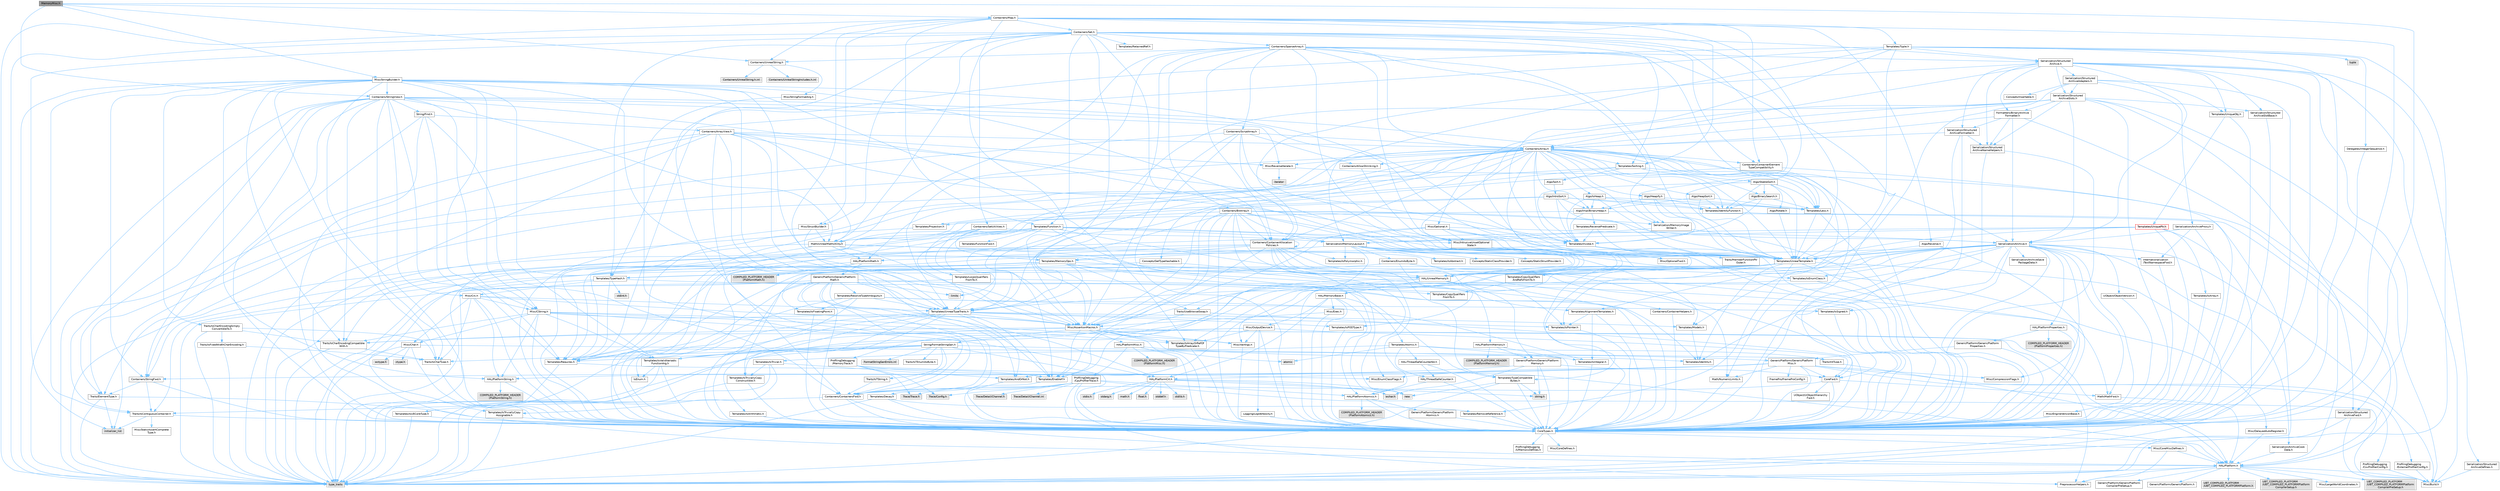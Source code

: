 digraph "MemoryMisc.h"
{
 // INTERACTIVE_SVG=YES
 // LATEX_PDF_SIZE
  bgcolor="transparent";
  edge [fontname=Helvetica,fontsize=10,labelfontname=Helvetica,labelfontsize=10];
  node [fontname=Helvetica,fontsize=10,shape=box,height=0.2,width=0.4];
  Node1 [id="Node000001",label="MemoryMisc.h",height=0.2,width=0.4,color="gray40", fillcolor="grey60", style="filled", fontcolor="black",tooltip=" "];
  Node1 -> Node2 [id="edge1_Node000001_Node000002",color="steelblue1",style="solid",tooltip=" "];
  Node2 [id="Node000002",label="CoreTypes.h",height=0.2,width=0.4,color="grey40", fillcolor="white", style="filled",URL="$dc/dec/CoreTypes_8h.html",tooltip=" "];
  Node2 -> Node3 [id="edge2_Node000002_Node000003",color="steelblue1",style="solid",tooltip=" "];
  Node3 [id="Node000003",label="HAL/Platform.h",height=0.2,width=0.4,color="grey40", fillcolor="white", style="filled",URL="$d9/dd0/Platform_8h.html",tooltip=" "];
  Node3 -> Node4 [id="edge3_Node000003_Node000004",color="steelblue1",style="solid",tooltip=" "];
  Node4 [id="Node000004",label="Misc/Build.h",height=0.2,width=0.4,color="grey40", fillcolor="white", style="filled",URL="$d3/dbb/Build_8h.html",tooltip=" "];
  Node3 -> Node5 [id="edge4_Node000003_Node000005",color="steelblue1",style="solid",tooltip=" "];
  Node5 [id="Node000005",label="Misc/LargeWorldCoordinates.h",height=0.2,width=0.4,color="grey40", fillcolor="white", style="filled",URL="$d2/dcb/LargeWorldCoordinates_8h.html",tooltip=" "];
  Node3 -> Node6 [id="edge5_Node000003_Node000006",color="steelblue1",style="solid",tooltip=" "];
  Node6 [id="Node000006",label="type_traits",height=0.2,width=0.4,color="grey60", fillcolor="#E0E0E0", style="filled",tooltip=" "];
  Node3 -> Node7 [id="edge6_Node000003_Node000007",color="steelblue1",style="solid",tooltip=" "];
  Node7 [id="Node000007",label="PreprocessorHelpers.h",height=0.2,width=0.4,color="grey40", fillcolor="white", style="filled",URL="$db/ddb/PreprocessorHelpers_8h.html",tooltip=" "];
  Node3 -> Node8 [id="edge7_Node000003_Node000008",color="steelblue1",style="solid",tooltip=" "];
  Node8 [id="Node000008",label="UBT_COMPILED_PLATFORM\l/UBT_COMPILED_PLATFORMPlatform\lCompilerPreSetup.h",height=0.2,width=0.4,color="grey60", fillcolor="#E0E0E0", style="filled",tooltip=" "];
  Node3 -> Node9 [id="edge8_Node000003_Node000009",color="steelblue1",style="solid",tooltip=" "];
  Node9 [id="Node000009",label="GenericPlatform/GenericPlatform\lCompilerPreSetup.h",height=0.2,width=0.4,color="grey40", fillcolor="white", style="filled",URL="$d9/dc8/GenericPlatformCompilerPreSetup_8h.html",tooltip=" "];
  Node3 -> Node10 [id="edge9_Node000003_Node000010",color="steelblue1",style="solid",tooltip=" "];
  Node10 [id="Node000010",label="GenericPlatform/GenericPlatform.h",height=0.2,width=0.4,color="grey40", fillcolor="white", style="filled",URL="$d6/d84/GenericPlatform_8h.html",tooltip=" "];
  Node3 -> Node11 [id="edge10_Node000003_Node000011",color="steelblue1",style="solid",tooltip=" "];
  Node11 [id="Node000011",label="UBT_COMPILED_PLATFORM\l/UBT_COMPILED_PLATFORMPlatform.h",height=0.2,width=0.4,color="grey60", fillcolor="#E0E0E0", style="filled",tooltip=" "];
  Node3 -> Node12 [id="edge11_Node000003_Node000012",color="steelblue1",style="solid",tooltip=" "];
  Node12 [id="Node000012",label="UBT_COMPILED_PLATFORM\l/UBT_COMPILED_PLATFORMPlatform\lCompilerSetup.h",height=0.2,width=0.4,color="grey60", fillcolor="#E0E0E0", style="filled",tooltip=" "];
  Node2 -> Node13 [id="edge12_Node000002_Node000013",color="steelblue1",style="solid",tooltip=" "];
  Node13 [id="Node000013",label="ProfilingDebugging\l/UMemoryDefines.h",height=0.2,width=0.4,color="grey40", fillcolor="white", style="filled",URL="$d2/da2/UMemoryDefines_8h.html",tooltip=" "];
  Node2 -> Node14 [id="edge13_Node000002_Node000014",color="steelblue1",style="solid",tooltip=" "];
  Node14 [id="Node000014",label="Misc/CoreMiscDefines.h",height=0.2,width=0.4,color="grey40", fillcolor="white", style="filled",URL="$da/d38/CoreMiscDefines_8h.html",tooltip=" "];
  Node14 -> Node3 [id="edge14_Node000014_Node000003",color="steelblue1",style="solid",tooltip=" "];
  Node14 -> Node7 [id="edge15_Node000014_Node000007",color="steelblue1",style="solid",tooltip=" "];
  Node2 -> Node15 [id="edge16_Node000002_Node000015",color="steelblue1",style="solid",tooltip=" "];
  Node15 [id="Node000015",label="Misc/CoreDefines.h",height=0.2,width=0.4,color="grey40", fillcolor="white", style="filled",URL="$d3/dd2/CoreDefines_8h.html",tooltip=" "];
  Node1 -> Node16 [id="edge17_Node000001_Node000016",color="steelblue1",style="solid",tooltip=" "];
  Node16 [id="Node000016",label="Containers/UnrealString.h",height=0.2,width=0.4,color="grey40", fillcolor="white", style="filled",URL="$d5/dba/UnrealString_8h.html",tooltip=" "];
  Node16 -> Node17 [id="edge18_Node000016_Node000017",color="steelblue1",style="solid",tooltip=" "];
  Node17 [id="Node000017",label="Containers/UnrealStringIncludes.h.inl",height=0.2,width=0.4,color="grey60", fillcolor="#E0E0E0", style="filled",tooltip=" "];
  Node16 -> Node18 [id="edge19_Node000016_Node000018",color="steelblue1",style="solid",tooltip=" "];
  Node18 [id="Node000018",label="Containers/UnrealString.h.inl",height=0.2,width=0.4,color="grey60", fillcolor="#E0E0E0", style="filled",tooltip=" "];
  Node16 -> Node19 [id="edge20_Node000016_Node000019",color="steelblue1",style="solid",tooltip=" "];
  Node19 [id="Node000019",label="Misc/StringFormatArg.h",height=0.2,width=0.4,color="grey40", fillcolor="white", style="filled",URL="$d2/d16/StringFormatArg_8h.html",tooltip=" "];
  Node19 -> Node20 [id="edge21_Node000019_Node000020",color="steelblue1",style="solid",tooltip=" "];
  Node20 [id="Node000020",label="Containers/ContainersFwd.h",height=0.2,width=0.4,color="grey40", fillcolor="white", style="filled",URL="$d4/d0a/ContainersFwd_8h.html",tooltip=" "];
  Node20 -> Node3 [id="edge22_Node000020_Node000003",color="steelblue1",style="solid",tooltip=" "];
  Node20 -> Node2 [id="edge23_Node000020_Node000002",color="steelblue1",style="solid",tooltip=" "];
  Node20 -> Node21 [id="edge24_Node000020_Node000021",color="steelblue1",style="solid",tooltip=" "];
  Node21 [id="Node000021",label="Traits/IsContiguousContainer.h",height=0.2,width=0.4,color="grey40", fillcolor="white", style="filled",URL="$d5/d3c/IsContiguousContainer_8h.html",tooltip=" "];
  Node21 -> Node2 [id="edge25_Node000021_Node000002",color="steelblue1",style="solid",tooltip=" "];
  Node21 -> Node22 [id="edge26_Node000021_Node000022",color="steelblue1",style="solid",tooltip=" "];
  Node22 [id="Node000022",label="Misc/StaticAssertComplete\lType.h",height=0.2,width=0.4,color="grey40", fillcolor="white", style="filled",URL="$d5/d4e/StaticAssertCompleteType_8h.html",tooltip=" "];
  Node21 -> Node23 [id="edge27_Node000021_Node000023",color="steelblue1",style="solid",tooltip=" "];
  Node23 [id="Node000023",label="initializer_list",height=0.2,width=0.4,color="grey60", fillcolor="#E0E0E0", style="filled",tooltip=" "];
  Node1 -> Node24 [id="edge28_Node000001_Node000024",color="steelblue1",style="solid",tooltip=" "];
  Node24 [id="Node000024",label="Containers/Map.h",height=0.2,width=0.4,color="grey40", fillcolor="white", style="filled",URL="$df/d79/Map_8h.html",tooltip=" "];
  Node24 -> Node2 [id="edge29_Node000024_Node000002",color="steelblue1",style="solid",tooltip=" "];
  Node24 -> Node25 [id="edge30_Node000024_Node000025",color="steelblue1",style="solid",tooltip=" "];
  Node25 [id="Node000025",label="Algo/Reverse.h",height=0.2,width=0.4,color="grey40", fillcolor="white", style="filled",URL="$d5/d93/Reverse_8h.html",tooltip=" "];
  Node25 -> Node2 [id="edge31_Node000025_Node000002",color="steelblue1",style="solid",tooltip=" "];
  Node25 -> Node26 [id="edge32_Node000025_Node000026",color="steelblue1",style="solid",tooltip=" "];
  Node26 [id="Node000026",label="Templates/UnrealTemplate.h",height=0.2,width=0.4,color="grey40", fillcolor="white", style="filled",URL="$d4/d24/UnrealTemplate_8h.html",tooltip=" "];
  Node26 -> Node2 [id="edge33_Node000026_Node000002",color="steelblue1",style="solid",tooltip=" "];
  Node26 -> Node27 [id="edge34_Node000026_Node000027",color="steelblue1",style="solid",tooltip=" "];
  Node27 [id="Node000027",label="Templates/IsPointer.h",height=0.2,width=0.4,color="grey40", fillcolor="white", style="filled",URL="$d7/d05/IsPointer_8h.html",tooltip=" "];
  Node27 -> Node2 [id="edge35_Node000027_Node000002",color="steelblue1",style="solid",tooltip=" "];
  Node26 -> Node28 [id="edge36_Node000026_Node000028",color="steelblue1",style="solid",tooltip=" "];
  Node28 [id="Node000028",label="HAL/UnrealMemory.h",height=0.2,width=0.4,color="grey40", fillcolor="white", style="filled",URL="$d9/d96/UnrealMemory_8h.html",tooltip=" "];
  Node28 -> Node2 [id="edge37_Node000028_Node000002",color="steelblue1",style="solid",tooltip=" "];
  Node28 -> Node29 [id="edge38_Node000028_Node000029",color="steelblue1",style="solid",tooltip=" "];
  Node29 [id="Node000029",label="GenericPlatform/GenericPlatform\lMemory.h",height=0.2,width=0.4,color="grey40", fillcolor="white", style="filled",URL="$dd/d22/GenericPlatformMemory_8h.html",tooltip=" "];
  Node29 -> Node30 [id="edge39_Node000029_Node000030",color="steelblue1",style="solid",tooltip=" "];
  Node30 [id="Node000030",label="CoreFwd.h",height=0.2,width=0.4,color="grey40", fillcolor="white", style="filled",URL="$d1/d1e/CoreFwd_8h.html",tooltip=" "];
  Node30 -> Node2 [id="edge40_Node000030_Node000002",color="steelblue1",style="solid",tooltip=" "];
  Node30 -> Node20 [id="edge41_Node000030_Node000020",color="steelblue1",style="solid",tooltip=" "];
  Node30 -> Node31 [id="edge42_Node000030_Node000031",color="steelblue1",style="solid",tooltip=" "];
  Node31 [id="Node000031",label="Math/MathFwd.h",height=0.2,width=0.4,color="grey40", fillcolor="white", style="filled",URL="$d2/d10/MathFwd_8h.html",tooltip=" "];
  Node31 -> Node3 [id="edge43_Node000031_Node000003",color="steelblue1",style="solid",tooltip=" "];
  Node30 -> Node32 [id="edge44_Node000030_Node000032",color="steelblue1",style="solid",tooltip=" "];
  Node32 [id="Node000032",label="UObject/UObjectHierarchy\lFwd.h",height=0.2,width=0.4,color="grey40", fillcolor="white", style="filled",URL="$d3/d13/UObjectHierarchyFwd_8h.html",tooltip=" "];
  Node29 -> Node2 [id="edge45_Node000029_Node000002",color="steelblue1",style="solid",tooltip=" "];
  Node29 -> Node33 [id="edge46_Node000029_Node000033",color="steelblue1",style="solid",tooltip=" "];
  Node33 [id="Node000033",label="HAL/PlatformString.h",height=0.2,width=0.4,color="grey40", fillcolor="white", style="filled",URL="$db/db5/PlatformString_8h.html",tooltip=" "];
  Node33 -> Node2 [id="edge47_Node000033_Node000002",color="steelblue1",style="solid",tooltip=" "];
  Node33 -> Node34 [id="edge48_Node000033_Node000034",color="steelblue1",style="solid",tooltip=" "];
  Node34 [id="Node000034",label="COMPILED_PLATFORM_HEADER\l(PlatformString.h)",height=0.2,width=0.4,color="grey60", fillcolor="#E0E0E0", style="filled",tooltip=" "];
  Node29 -> Node35 [id="edge49_Node000029_Node000035",color="steelblue1",style="solid",tooltip=" "];
  Node35 [id="Node000035",label="string.h",height=0.2,width=0.4,color="grey60", fillcolor="#E0E0E0", style="filled",tooltip=" "];
  Node29 -> Node36 [id="edge50_Node000029_Node000036",color="steelblue1",style="solid",tooltip=" "];
  Node36 [id="Node000036",label="wchar.h",height=0.2,width=0.4,color="grey60", fillcolor="#E0E0E0", style="filled",tooltip=" "];
  Node28 -> Node37 [id="edge51_Node000028_Node000037",color="steelblue1",style="solid",tooltip=" "];
  Node37 [id="Node000037",label="HAL/MemoryBase.h",height=0.2,width=0.4,color="grey40", fillcolor="white", style="filled",URL="$d6/d9f/MemoryBase_8h.html",tooltip=" "];
  Node37 -> Node2 [id="edge52_Node000037_Node000002",color="steelblue1",style="solid",tooltip=" "];
  Node37 -> Node38 [id="edge53_Node000037_Node000038",color="steelblue1",style="solid",tooltip=" "];
  Node38 [id="Node000038",label="HAL/PlatformAtomics.h",height=0.2,width=0.4,color="grey40", fillcolor="white", style="filled",URL="$d3/d36/PlatformAtomics_8h.html",tooltip=" "];
  Node38 -> Node2 [id="edge54_Node000038_Node000002",color="steelblue1",style="solid",tooltip=" "];
  Node38 -> Node39 [id="edge55_Node000038_Node000039",color="steelblue1",style="solid",tooltip=" "];
  Node39 [id="Node000039",label="GenericPlatform/GenericPlatform\lAtomics.h",height=0.2,width=0.4,color="grey40", fillcolor="white", style="filled",URL="$da/d72/GenericPlatformAtomics_8h.html",tooltip=" "];
  Node39 -> Node2 [id="edge56_Node000039_Node000002",color="steelblue1",style="solid",tooltip=" "];
  Node38 -> Node40 [id="edge57_Node000038_Node000040",color="steelblue1",style="solid",tooltip=" "];
  Node40 [id="Node000040",label="COMPILED_PLATFORM_HEADER\l(PlatformAtomics.h)",height=0.2,width=0.4,color="grey60", fillcolor="#E0E0E0", style="filled",tooltip=" "];
  Node37 -> Node41 [id="edge58_Node000037_Node000041",color="steelblue1",style="solid",tooltip=" "];
  Node41 [id="Node000041",label="HAL/PlatformCrt.h",height=0.2,width=0.4,color="grey40", fillcolor="white", style="filled",URL="$d8/d75/PlatformCrt_8h.html",tooltip=" "];
  Node41 -> Node42 [id="edge59_Node000041_Node000042",color="steelblue1",style="solid",tooltip=" "];
  Node42 [id="Node000042",label="new",height=0.2,width=0.4,color="grey60", fillcolor="#E0E0E0", style="filled",tooltip=" "];
  Node41 -> Node36 [id="edge60_Node000041_Node000036",color="steelblue1",style="solid",tooltip=" "];
  Node41 -> Node43 [id="edge61_Node000041_Node000043",color="steelblue1",style="solid",tooltip=" "];
  Node43 [id="Node000043",label="stddef.h",height=0.2,width=0.4,color="grey60", fillcolor="#E0E0E0", style="filled",tooltip=" "];
  Node41 -> Node44 [id="edge62_Node000041_Node000044",color="steelblue1",style="solid",tooltip=" "];
  Node44 [id="Node000044",label="stdlib.h",height=0.2,width=0.4,color="grey60", fillcolor="#E0E0E0", style="filled",tooltip=" "];
  Node41 -> Node45 [id="edge63_Node000041_Node000045",color="steelblue1",style="solid",tooltip=" "];
  Node45 [id="Node000045",label="stdio.h",height=0.2,width=0.4,color="grey60", fillcolor="#E0E0E0", style="filled",tooltip=" "];
  Node41 -> Node46 [id="edge64_Node000041_Node000046",color="steelblue1",style="solid",tooltip=" "];
  Node46 [id="Node000046",label="stdarg.h",height=0.2,width=0.4,color="grey60", fillcolor="#E0E0E0", style="filled",tooltip=" "];
  Node41 -> Node47 [id="edge65_Node000041_Node000047",color="steelblue1",style="solid",tooltip=" "];
  Node47 [id="Node000047",label="math.h",height=0.2,width=0.4,color="grey60", fillcolor="#E0E0E0", style="filled",tooltip=" "];
  Node41 -> Node48 [id="edge66_Node000041_Node000048",color="steelblue1",style="solid",tooltip=" "];
  Node48 [id="Node000048",label="float.h",height=0.2,width=0.4,color="grey60", fillcolor="#E0E0E0", style="filled",tooltip=" "];
  Node41 -> Node35 [id="edge67_Node000041_Node000035",color="steelblue1",style="solid",tooltip=" "];
  Node37 -> Node49 [id="edge68_Node000037_Node000049",color="steelblue1",style="solid",tooltip=" "];
  Node49 [id="Node000049",label="Misc/Exec.h",height=0.2,width=0.4,color="grey40", fillcolor="white", style="filled",URL="$de/ddb/Exec_8h.html",tooltip=" "];
  Node49 -> Node2 [id="edge69_Node000049_Node000002",color="steelblue1",style="solid",tooltip=" "];
  Node49 -> Node50 [id="edge70_Node000049_Node000050",color="steelblue1",style="solid",tooltip=" "];
  Node50 [id="Node000050",label="Misc/AssertionMacros.h",height=0.2,width=0.4,color="grey40", fillcolor="white", style="filled",URL="$d0/dfa/AssertionMacros_8h.html",tooltip=" "];
  Node50 -> Node2 [id="edge71_Node000050_Node000002",color="steelblue1",style="solid",tooltip=" "];
  Node50 -> Node3 [id="edge72_Node000050_Node000003",color="steelblue1",style="solid",tooltip=" "];
  Node50 -> Node51 [id="edge73_Node000050_Node000051",color="steelblue1",style="solid",tooltip=" "];
  Node51 [id="Node000051",label="HAL/PlatformMisc.h",height=0.2,width=0.4,color="grey40", fillcolor="white", style="filled",URL="$d0/df5/PlatformMisc_8h.html",tooltip=" "];
  Node51 -> Node2 [id="edge74_Node000051_Node000002",color="steelblue1",style="solid",tooltip=" "];
  Node51 -> Node52 [id="edge75_Node000051_Node000052",color="steelblue1",style="solid",tooltip=" "];
  Node52 [id="Node000052",label="GenericPlatform/GenericPlatform\lMisc.h",height=0.2,width=0.4,color="grey40", fillcolor="white", style="filled",URL="$db/d9a/GenericPlatformMisc_8h.html",tooltip=" "];
  Node52 -> Node53 [id="edge76_Node000052_Node000053",color="steelblue1",style="solid",tooltip=" "];
  Node53 [id="Node000053",label="Containers/StringFwd.h",height=0.2,width=0.4,color="grey40", fillcolor="white", style="filled",URL="$df/d37/StringFwd_8h.html",tooltip=" "];
  Node53 -> Node2 [id="edge77_Node000053_Node000002",color="steelblue1",style="solid",tooltip=" "];
  Node53 -> Node54 [id="edge78_Node000053_Node000054",color="steelblue1",style="solid",tooltip=" "];
  Node54 [id="Node000054",label="Traits/ElementType.h",height=0.2,width=0.4,color="grey40", fillcolor="white", style="filled",URL="$d5/d4f/ElementType_8h.html",tooltip=" "];
  Node54 -> Node3 [id="edge79_Node000054_Node000003",color="steelblue1",style="solid",tooltip=" "];
  Node54 -> Node23 [id="edge80_Node000054_Node000023",color="steelblue1",style="solid",tooltip=" "];
  Node54 -> Node6 [id="edge81_Node000054_Node000006",color="steelblue1",style="solid",tooltip=" "];
  Node53 -> Node21 [id="edge82_Node000053_Node000021",color="steelblue1",style="solid",tooltip=" "];
  Node52 -> Node30 [id="edge83_Node000052_Node000030",color="steelblue1",style="solid",tooltip=" "];
  Node52 -> Node2 [id="edge84_Node000052_Node000002",color="steelblue1",style="solid",tooltip=" "];
  Node52 -> Node55 [id="edge85_Node000052_Node000055",color="steelblue1",style="solid",tooltip=" "];
  Node55 [id="Node000055",label="FramePro/FrameProConfig.h",height=0.2,width=0.4,color="grey40", fillcolor="white", style="filled",URL="$d7/d90/FrameProConfig_8h.html",tooltip=" "];
  Node52 -> Node41 [id="edge86_Node000052_Node000041",color="steelblue1",style="solid",tooltip=" "];
  Node52 -> Node56 [id="edge87_Node000052_Node000056",color="steelblue1",style="solid",tooltip=" "];
  Node56 [id="Node000056",label="Math/NumericLimits.h",height=0.2,width=0.4,color="grey40", fillcolor="white", style="filled",URL="$df/d1b/NumericLimits_8h.html",tooltip=" "];
  Node56 -> Node2 [id="edge88_Node000056_Node000002",color="steelblue1",style="solid",tooltip=" "];
  Node52 -> Node57 [id="edge89_Node000052_Node000057",color="steelblue1",style="solid",tooltip=" "];
  Node57 [id="Node000057",label="Misc/CompressionFlags.h",height=0.2,width=0.4,color="grey40", fillcolor="white", style="filled",URL="$d9/d76/CompressionFlags_8h.html",tooltip=" "];
  Node52 -> Node58 [id="edge90_Node000052_Node000058",color="steelblue1",style="solid",tooltip=" "];
  Node58 [id="Node000058",label="Misc/EnumClassFlags.h",height=0.2,width=0.4,color="grey40", fillcolor="white", style="filled",URL="$d8/de7/EnumClassFlags_8h.html",tooltip=" "];
  Node52 -> Node59 [id="edge91_Node000052_Node000059",color="steelblue1",style="solid",tooltip=" "];
  Node59 [id="Node000059",label="ProfilingDebugging\l/CsvProfilerConfig.h",height=0.2,width=0.4,color="grey40", fillcolor="white", style="filled",URL="$d3/d88/CsvProfilerConfig_8h.html",tooltip=" "];
  Node59 -> Node4 [id="edge92_Node000059_Node000004",color="steelblue1",style="solid",tooltip=" "];
  Node52 -> Node60 [id="edge93_Node000052_Node000060",color="steelblue1",style="solid",tooltip=" "];
  Node60 [id="Node000060",label="ProfilingDebugging\l/ExternalProfilerConfig.h",height=0.2,width=0.4,color="grey40", fillcolor="white", style="filled",URL="$d3/dbb/ExternalProfilerConfig_8h.html",tooltip=" "];
  Node60 -> Node4 [id="edge94_Node000060_Node000004",color="steelblue1",style="solid",tooltip=" "];
  Node51 -> Node61 [id="edge95_Node000051_Node000061",color="steelblue1",style="solid",tooltip=" "];
  Node61 [id="Node000061",label="COMPILED_PLATFORM_HEADER\l(PlatformMisc.h)",height=0.2,width=0.4,color="grey60", fillcolor="#E0E0E0", style="filled",tooltip=" "];
  Node51 -> Node62 [id="edge96_Node000051_Node000062",color="steelblue1",style="solid",tooltip=" "];
  Node62 [id="Node000062",label="ProfilingDebugging\l/CpuProfilerTrace.h",height=0.2,width=0.4,color="grey40", fillcolor="white", style="filled",URL="$da/dcb/CpuProfilerTrace_8h.html",tooltip=" "];
  Node62 -> Node2 [id="edge97_Node000062_Node000002",color="steelblue1",style="solid",tooltip=" "];
  Node62 -> Node20 [id="edge98_Node000062_Node000020",color="steelblue1",style="solid",tooltip=" "];
  Node62 -> Node38 [id="edge99_Node000062_Node000038",color="steelblue1",style="solid",tooltip=" "];
  Node62 -> Node7 [id="edge100_Node000062_Node000007",color="steelblue1",style="solid",tooltip=" "];
  Node62 -> Node4 [id="edge101_Node000062_Node000004",color="steelblue1",style="solid",tooltip=" "];
  Node62 -> Node63 [id="edge102_Node000062_Node000063",color="steelblue1",style="solid",tooltip=" "];
  Node63 [id="Node000063",label="Trace/Config.h",height=0.2,width=0.4,color="grey60", fillcolor="#E0E0E0", style="filled",tooltip=" "];
  Node62 -> Node64 [id="edge103_Node000062_Node000064",color="steelblue1",style="solid",tooltip=" "];
  Node64 [id="Node000064",label="Trace/Detail/Channel.h",height=0.2,width=0.4,color="grey60", fillcolor="#E0E0E0", style="filled",tooltip=" "];
  Node62 -> Node65 [id="edge104_Node000062_Node000065",color="steelblue1",style="solid",tooltip=" "];
  Node65 [id="Node000065",label="Trace/Detail/Channel.inl",height=0.2,width=0.4,color="grey60", fillcolor="#E0E0E0", style="filled",tooltip=" "];
  Node62 -> Node66 [id="edge105_Node000062_Node000066",color="steelblue1",style="solid",tooltip=" "];
  Node66 [id="Node000066",label="Trace/Trace.h",height=0.2,width=0.4,color="grey60", fillcolor="#E0E0E0", style="filled",tooltip=" "];
  Node50 -> Node7 [id="edge106_Node000050_Node000007",color="steelblue1",style="solid",tooltip=" "];
  Node50 -> Node67 [id="edge107_Node000050_Node000067",color="steelblue1",style="solid",tooltip=" "];
  Node67 [id="Node000067",label="Templates/EnableIf.h",height=0.2,width=0.4,color="grey40", fillcolor="white", style="filled",URL="$d7/d60/EnableIf_8h.html",tooltip=" "];
  Node67 -> Node2 [id="edge108_Node000067_Node000002",color="steelblue1",style="solid",tooltip=" "];
  Node50 -> Node68 [id="edge109_Node000050_Node000068",color="steelblue1",style="solid",tooltip=" "];
  Node68 [id="Node000068",label="Templates/IsArrayOrRefOf\lTypeByPredicate.h",height=0.2,width=0.4,color="grey40", fillcolor="white", style="filled",URL="$d6/da1/IsArrayOrRefOfTypeByPredicate_8h.html",tooltip=" "];
  Node68 -> Node2 [id="edge110_Node000068_Node000002",color="steelblue1",style="solid",tooltip=" "];
  Node50 -> Node69 [id="edge111_Node000050_Node000069",color="steelblue1",style="solid",tooltip=" "];
  Node69 [id="Node000069",label="Templates/IsValidVariadic\lFunctionArg.h",height=0.2,width=0.4,color="grey40", fillcolor="white", style="filled",URL="$d0/dc8/IsValidVariadicFunctionArg_8h.html",tooltip=" "];
  Node69 -> Node2 [id="edge112_Node000069_Node000002",color="steelblue1",style="solid",tooltip=" "];
  Node69 -> Node70 [id="edge113_Node000069_Node000070",color="steelblue1",style="solid",tooltip=" "];
  Node70 [id="Node000070",label="IsEnum.h",height=0.2,width=0.4,color="grey40", fillcolor="white", style="filled",URL="$d4/de5/IsEnum_8h.html",tooltip=" "];
  Node69 -> Node6 [id="edge114_Node000069_Node000006",color="steelblue1",style="solid",tooltip=" "];
  Node50 -> Node71 [id="edge115_Node000050_Node000071",color="steelblue1",style="solid",tooltip=" "];
  Node71 [id="Node000071",label="Traits/IsCharEncodingCompatible\lWith.h",height=0.2,width=0.4,color="grey40", fillcolor="white", style="filled",URL="$df/dd1/IsCharEncodingCompatibleWith_8h.html",tooltip=" "];
  Node71 -> Node6 [id="edge116_Node000071_Node000006",color="steelblue1",style="solid",tooltip=" "];
  Node71 -> Node72 [id="edge117_Node000071_Node000072",color="steelblue1",style="solid",tooltip=" "];
  Node72 [id="Node000072",label="Traits/IsCharType.h",height=0.2,width=0.4,color="grey40", fillcolor="white", style="filled",URL="$db/d51/IsCharType_8h.html",tooltip=" "];
  Node72 -> Node2 [id="edge118_Node000072_Node000002",color="steelblue1",style="solid",tooltip=" "];
  Node50 -> Node73 [id="edge119_Node000050_Node000073",color="steelblue1",style="solid",tooltip=" "];
  Node73 [id="Node000073",label="Misc/VarArgs.h",height=0.2,width=0.4,color="grey40", fillcolor="white", style="filled",URL="$d5/d6f/VarArgs_8h.html",tooltip=" "];
  Node73 -> Node2 [id="edge120_Node000073_Node000002",color="steelblue1",style="solid",tooltip=" "];
  Node50 -> Node74 [id="edge121_Node000050_Node000074",color="steelblue1",style="solid",tooltip=" "];
  Node74 [id="Node000074",label="String/FormatStringSan.h",height=0.2,width=0.4,color="grey40", fillcolor="white", style="filled",URL="$d3/d8b/FormatStringSan_8h.html",tooltip=" "];
  Node74 -> Node6 [id="edge122_Node000074_Node000006",color="steelblue1",style="solid",tooltip=" "];
  Node74 -> Node2 [id="edge123_Node000074_Node000002",color="steelblue1",style="solid",tooltip=" "];
  Node74 -> Node75 [id="edge124_Node000074_Node000075",color="steelblue1",style="solid",tooltip=" "];
  Node75 [id="Node000075",label="Templates/Requires.h",height=0.2,width=0.4,color="grey40", fillcolor="white", style="filled",URL="$dc/d96/Requires_8h.html",tooltip=" "];
  Node75 -> Node67 [id="edge125_Node000075_Node000067",color="steelblue1",style="solid",tooltip=" "];
  Node75 -> Node6 [id="edge126_Node000075_Node000006",color="steelblue1",style="solid",tooltip=" "];
  Node74 -> Node76 [id="edge127_Node000074_Node000076",color="steelblue1",style="solid",tooltip=" "];
  Node76 [id="Node000076",label="Templates/Identity.h",height=0.2,width=0.4,color="grey40", fillcolor="white", style="filled",URL="$d0/dd5/Identity_8h.html",tooltip=" "];
  Node74 -> Node69 [id="edge128_Node000074_Node000069",color="steelblue1",style="solid",tooltip=" "];
  Node74 -> Node72 [id="edge129_Node000074_Node000072",color="steelblue1",style="solid",tooltip=" "];
  Node74 -> Node77 [id="edge130_Node000074_Node000077",color="steelblue1",style="solid",tooltip=" "];
  Node77 [id="Node000077",label="Traits/IsTEnumAsByte.h",height=0.2,width=0.4,color="grey40", fillcolor="white", style="filled",URL="$d1/de6/IsTEnumAsByte_8h.html",tooltip=" "];
  Node74 -> Node78 [id="edge131_Node000074_Node000078",color="steelblue1",style="solid",tooltip=" "];
  Node78 [id="Node000078",label="Traits/IsTString.h",height=0.2,width=0.4,color="grey40", fillcolor="white", style="filled",URL="$d0/df8/IsTString_8h.html",tooltip=" "];
  Node78 -> Node20 [id="edge132_Node000078_Node000020",color="steelblue1",style="solid",tooltip=" "];
  Node74 -> Node20 [id="edge133_Node000074_Node000020",color="steelblue1",style="solid",tooltip=" "];
  Node74 -> Node79 [id="edge134_Node000074_Node000079",color="steelblue1",style="solid",tooltip=" "];
  Node79 [id="Node000079",label="FormatStringSanErrors.inl",height=0.2,width=0.4,color="grey60", fillcolor="#E0E0E0", style="filled",tooltip=" "];
  Node50 -> Node80 [id="edge135_Node000050_Node000080",color="steelblue1",style="solid",tooltip=" "];
  Node80 [id="Node000080",label="atomic",height=0.2,width=0.4,color="grey60", fillcolor="#E0E0E0", style="filled",tooltip=" "];
  Node37 -> Node81 [id="edge136_Node000037_Node000081",color="steelblue1",style="solid",tooltip=" "];
  Node81 [id="Node000081",label="Misc/OutputDevice.h",height=0.2,width=0.4,color="grey40", fillcolor="white", style="filled",URL="$d7/d32/OutputDevice_8h.html",tooltip=" "];
  Node81 -> Node30 [id="edge137_Node000081_Node000030",color="steelblue1",style="solid",tooltip=" "];
  Node81 -> Node2 [id="edge138_Node000081_Node000002",color="steelblue1",style="solid",tooltip=" "];
  Node81 -> Node82 [id="edge139_Node000081_Node000082",color="steelblue1",style="solid",tooltip=" "];
  Node82 [id="Node000082",label="Logging/LogVerbosity.h",height=0.2,width=0.4,color="grey40", fillcolor="white", style="filled",URL="$d2/d8f/LogVerbosity_8h.html",tooltip=" "];
  Node82 -> Node2 [id="edge140_Node000082_Node000002",color="steelblue1",style="solid",tooltip=" "];
  Node81 -> Node73 [id="edge141_Node000081_Node000073",color="steelblue1",style="solid",tooltip=" "];
  Node81 -> Node68 [id="edge142_Node000081_Node000068",color="steelblue1",style="solid",tooltip=" "];
  Node81 -> Node69 [id="edge143_Node000081_Node000069",color="steelblue1",style="solid",tooltip=" "];
  Node81 -> Node71 [id="edge144_Node000081_Node000071",color="steelblue1",style="solid",tooltip=" "];
  Node37 -> Node83 [id="edge145_Node000037_Node000083",color="steelblue1",style="solid",tooltip=" "];
  Node83 [id="Node000083",label="Templates/Atomic.h",height=0.2,width=0.4,color="grey40", fillcolor="white", style="filled",URL="$d3/d91/Atomic_8h.html",tooltip=" "];
  Node83 -> Node84 [id="edge146_Node000083_Node000084",color="steelblue1",style="solid",tooltip=" "];
  Node84 [id="Node000084",label="HAL/ThreadSafeCounter.h",height=0.2,width=0.4,color="grey40", fillcolor="white", style="filled",URL="$dc/dc9/ThreadSafeCounter_8h.html",tooltip=" "];
  Node84 -> Node2 [id="edge147_Node000084_Node000002",color="steelblue1",style="solid",tooltip=" "];
  Node84 -> Node38 [id="edge148_Node000084_Node000038",color="steelblue1",style="solid",tooltip=" "];
  Node83 -> Node85 [id="edge149_Node000083_Node000085",color="steelblue1",style="solid",tooltip=" "];
  Node85 [id="Node000085",label="HAL/ThreadSafeCounter64.h",height=0.2,width=0.4,color="grey40", fillcolor="white", style="filled",URL="$d0/d12/ThreadSafeCounter64_8h.html",tooltip=" "];
  Node85 -> Node2 [id="edge150_Node000085_Node000002",color="steelblue1",style="solid",tooltip=" "];
  Node85 -> Node84 [id="edge151_Node000085_Node000084",color="steelblue1",style="solid",tooltip=" "];
  Node83 -> Node86 [id="edge152_Node000083_Node000086",color="steelblue1",style="solid",tooltip=" "];
  Node86 [id="Node000086",label="Templates/IsIntegral.h",height=0.2,width=0.4,color="grey40", fillcolor="white", style="filled",URL="$da/d64/IsIntegral_8h.html",tooltip=" "];
  Node86 -> Node2 [id="edge153_Node000086_Node000002",color="steelblue1",style="solid",tooltip=" "];
  Node83 -> Node87 [id="edge154_Node000083_Node000087",color="steelblue1",style="solid",tooltip=" "];
  Node87 [id="Node000087",label="Templates/IsTrivial.h",height=0.2,width=0.4,color="grey40", fillcolor="white", style="filled",URL="$da/d4c/IsTrivial_8h.html",tooltip=" "];
  Node87 -> Node88 [id="edge155_Node000087_Node000088",color="steelblue1",style="solid",tooltip=" "];
  Node88 [id="Node000088",label="Templates/AndOrNot.h",height=0.2,width=0.4,color="grey40", fillcolor="white", style="filled",URL="$db/d0a/AndOrNot_8h.html",tooltip=" "];
  Node88 -> Node2 [id="edge156_Node000088_Node000002",color="steelblue1",style="solid",tooltip=" "];
  Node87 -> Node89 [id="edge157_Node000087_Node000089",color="steelblue1",style="solid",tooltip=" "];
  Node89 [id="Node000089",label="Templates/IsTriviallyCopy\lConstructible.h",height=0.2,width=0.4,color="grey40", fillcolor="white", style="filled",URL="$d3/d78/IsTriviallyCopyConstructible_8h.html",tooltip=" "];
  Node89 -> Node2 [id="edge158_Node000089_Node000002",color="steelblue1",style="solid",tooltip=" "];
  Node89 -> Node6 [id="edge159_Node000089_Node000006",color="steelblue1",style="solid",tooltip=" "];
  Node87 -> Node90 [id="edge160_Node000087_Node000090",color="steelblue1",style="solid",tooltip=" "];
  Node90 [id="Node000090",label="Templates/IsTriviallyCopy\lAssignable.h",height=0.2,width=0.4,color="grey40", fillcolor="white", style="filled",URL="$d2/df2/IsTriviallyCopyAssignable_8h.html",tooltip=" "];
  Node90 -> Node2 [id="edge161_Node000090_Node000002",color="steelblue1",style="solid",tooltip=" "];
  Node90 -> Node6 [id="edge162_Node000090_Node000006",color="steelblue1",style="solid",tooltip=" "];
  Node87 -> Node6 [id="edge163_Node000087_Node000006",color="steelblue1",style="solid",tooltip=" "];
  Node83 -> Node91 [id="edge164_Node000083_Node000091",color="steelblue1",style="solid",tooltip=" "];
  Node91 [id="Node000091",label="Traits/IntType.h",height=0.2,width=0.4,color="grey40", fillcolor="white", style="filled",URL="$d7/deb/IntType_8h.html",tooltip=" "];
  Node91 -> Node3 [id="edge165_Node000091_Node000003",color="steelblue1",style="solid",tooltip=" "];
  Node83 -> Node80 [id="edge166_Node000083_Node000080",color="steelblue1",style="solid",tooltip=" "];
  Node28 -> Node92 [id="edge167_Node000028_Node000092",color="steelblue1",style="solid",tooltip=" "];
  Node92 [id="Node000092",label="HAL/PlatformMemory.h",height=0.2,width=0.4,color="grey40", fillcolor="white", style="filled",URL="$de/d68/PlatformMemory_8h.html",tooltip=" "];
  Node92 -> Node2 [id="edge168_Node000092_Node000002",color="steelblue1",style="solid",tooltip=" "];
  Node92 -> Node29 [id="edge169_Node000092_Node000029",color="steelblue1",style="solid",tooltip=" "];
  Node92 -> Node93 [id="edge170_Node000092_Node000093",color="steelblue1",style="solid",tooltip=" "];
  Node93 [id="Node000093",label="COMPILED_PLATFORM_HEADER\l(PlatformMemory.h)",height=0.2,width=0.4,color="grey60", fillcolor="#E0E0E0", style="filled",tooltip=" "];
  Node28 -> Node94 [id="edge171_Node000028_Node000094",color="steelblue1",style="solid",tooltip=" "];
  Node94 [id="Node000094",label="ProfilingDebugging\l/MemoryTrace.h",height=0.2,width=0.4,color="grey40", fillcolor="white", style="filled",URL="$da/dd7/MemoryTrace_8h.html",tooltip=" "];
  Node94 -> Node3 [id="edge172_Node000094_Node000003",color="steelblue1",style="solid",tooltip=" "];
  Node94 -> Node58 [id="edge173_Node000094_Node000058",color="steelblue1",style="solid",tooltip=" "];
  Node94 -> Node63 [id="edge174_Node000094_Node000063",color="steelblue1",style="solid",tooltip=" "];
  Node94 -> Node66 [id="edge175_Node000094_Node000066",color="steelblue1",style="solid",tooltip=" "];
  Node28 -> Node27 [id="edge176_Node000028_Node000027",color="steelblue1",style="solid",tooltip=" "];
  Node26 -> Node95 [id="edge177_Node000026_Node000095",color="steelblue1",style="solid",tooltip=" "];
  Node95 [id="Node000095",label="Templates/CopyQualifiers\lAndRefsFromTo.h",height=0.2,width=0.4,color="grey40", fillcolor="white", style="filled",URL="$d3/db3/CopyQualifiersAndRefsFromTo_8h.html",tooltip=" "];
  Node95 -> Node96 [id="edge178_Node000095_Node000096",color="steelblue1",style="solid",tooltip=" "];
  Node96 [id="Node000096",label="Templates/CopyQualifiers\lFromTo.h",height=0.2,width=0.4,color="grey40", fillcolor="white", style="filled",URL="$d5/db4/CopyQualifiersFromTo_8h.html",tooltip=" "];
  Node26 -> Node97 [id="edge179_Node000026_Node000097",color="steelblue1",style="solid",tooltip=" "];
  Node97 [id="Node000097",label="Templates/UnrealTypeTraits.h",height=0.2,width=0.4,color="grey40", fillcolor="white", style="filled",URL="$d2/d2d/UnrealTypeTraits_8h.html",tooltip=" "];
  Node97 -> Node2 [id="edge180_Node000097_Node000002",color="steelblue1",style="solid",tooltip=" "];
  Node97 -> Node27 [id="edge181_Node000097_Node000027",color="steelblue1",style="solid",tooltip=" "];
  Node97 -> Node50 [id="edge182_Node000097_Node000050",color="steelblue1",style="solid",tooltip=" "];
  Node97 -> Node88 [id="edge183_Node000097_Node000088",color="steelblue1",style="solid",tooltip=" "];
  Node97 -> Node67 [id="edge184_Node000097_Node000067",color="steelblue1",style="solid",tooltip=" "];
  Node97 -> Node98 [id="edge185_Node000097_Node000098",color="steelblue1",style="solid",tooltip=" "];
  Node98 [id="Node000098",label="Templates/IsArithmetic.h",height=0.2,width=0.4,color="grey40", fillcolor="white", style="filled",URL="$d2/d5d/IsArithmetic_8h.html",tooltip=" "];
  Node98 -> Node2 [id="edge186_Node000098_Node000002",color="steelblue1",style="solid",tooltip=" "];
  Node97 -> Node70 [id="edge187_Node000097_Node000070",color="steelblue1",style="solid",tooltip=" "];
  Node97 -> Node99 [id="edge188_Node000097_Node000099",color="steelblue1",style="solid",tooltip=" "];
  Node99 [id="Node000099",label="Templates/Models.h",height=0.2,width=0.4,color="grey40", fillcolor="white", style="filled",URL="$d3/d0c/Models_8h.html",tooltip=" "];
  Node99 -> Node76 [id="edge189_Node000099_Node000076",color="steelblue1",style="solid",tooltip=" "];
  Node97 -> Node100 [id="edge190_Node000097_Node000100",color="steelblue1",style="solid",tooltip=" "];
  Node100 [id="Node000100",label="Templates/IsPODType.h",height=0.2,width=0.4,color="grey40", fillcolor="white", style="filled",URL="$d7/db1/IsPODType_8h.html",tooltip=" "];
  Node100 -> Node2 [id="edge191_Node000100_Node000002",color="steelblue1",style="solid",tooltip=" "];
  Node97 -> Node101 [id="edge192_Node000097_Node000101",color="steelblue1",style="solid",tooltip=" "];
  Node101 [id="Node000101",label="Templates/IsUECoreType.h",height=0.2,width=0.4,color="grey40", fillcolor="white", style="filled",URL="$d1/db8/IsUECoreType_8h.html",tooltip=" "];
  Node101 -> Node2 [id="edge193_Node000101_Node000002",color="steelblue1",style="solid",tooltip=" "];
  Node101 -> Node6 [id="edge194_Node000101_Node000006",color="steelblue1",style="solid",tooltip=" "];
  Node97 -> Node89 [id="edge195_Node000097_Node000089",color="steelblue1",style="solid",tooltip=" "];
  Node26 -> Node102 [id="edge196_Node000026_Node000102",color="steelblue1",style="solid",tooltip=" "];
  Node102 [id="Node000102",label="Templates/RemoveReference.h",height=0.2,width=0.4,color="grey40", fillcolor="white", style="filled",URL="$da/dbe/RemoveReference_8h.html",tooltip=" "];
  Node102 -> Node2 [id="edge197_Node000102_Node000002",color="steelblue1",style="solid",tooltip=" "];
  Node26 -> Node75 [id="edge198_Node000026_Node000075",color="steelblue1",style="solid",tooltip=" "];
  Node26 -> Node103 [id="edge199_Node000026_Node000103",color="steelblue1",style="solid",tooltip=" "];
  Node103 [id="Node000103",label="Templates/TypeCompatible\lBytes.h",height=0.2,width=0.4,color="grey40", fillcolor="white", style="filled",URL="$df/d0a/TypeCompatibleBytes_8h.html",tooltip=" "];
  Node103 -> Node2 [id="edge200_Node000103_Node000002",color="steelblue1",style="solid",tooltip=" "];
  Node103 -> Node35 [id="edge201_Node000103_Node000035",color="steelblue1",style="solid",tooltip=" "];
  Node103 -> Node42 [id="edge202_Node000103_Node000042",color="steelblue1",style="solid",tooltip=" "];
  Node103 -> Node6 [id="edge203_Node000103_Node000006",color="steelblue1",style="solid",tooltip=" "];
  Node26 -> Node76 [id="edge204_Node000026_Node000076",color="steelblue1",style="solid",tooltip=" "];
  Node26 -> Node21 [id="edge205_Node000026_Node000021",color="steelblue1",style="solid",tooltip=" "];
  Node26 -> Node104 [id="edge206_Node000026_Node000104",color="steelblue1",style="solid",tooltip=" "];
  Node104 [id="Node000104",label="Traits/UseBitwiseSwap.h",height=0.2,width=0.4,color="grey40", fillcolor="white", style="filled",URL="$db/df3/UseBitwiseSwap_8h.html",tooltip=" "];
  Node104 -> Node2 [id="edge207_Node000104_Node000002",color="steelblue1",style="solid",tooltip=" "];
  Node104 -> Node6 [id="edge208_Node000104_Node000006",color="steelblue1",style="solid",tooltip=" "];
  Node26 -> Node6 [id="edge209_Node000026_Node000006",color="steelblue1",style="solid",tooltip=" "];
  Node24 -> Node105 [id="edge210_Node000024_Node000105",color="steelblue1",style="solid",tooltip=" "];
  Node105 [id="Node000105",label="Containers/ContainerElement\lTypeCompatibility.h",height=0.2,width=0.4,color="grey40", fillcolor="white", style="filled",URL="$df/ddf/ContainerElementTypeCompatibility_8h.html",tooltip=" "];
  Node105 -> Node2 [id="edge211_Node000105_Node000002",color="steelblue1",style="solid",tooltip=" "];
  Node105 -> Node97 [id="edge212_Node000105_Node000097",color="steelblue1",style="solid",tooltip=" "];
  Node24 -> Node106 [id="edge213_Node000024_Node000106",color="steelblue1",style="solid",tooltip=" "];
  Node106 [id="Node000106",label="Containers/Set.h",height=0.2,width=0.4,color="grey40", fillcolor="white", style="filled",URL="$d4/d45/Set_8h.html",tooltip=" "];
  Node106 -> Node107 [id="edge214_Node000106_Node000107",color="steelblue1",style="solid",tooltip=" "];
  Node107 [id="Node000107",label="Containers/ContainerAllocation\lPolicies.h",height=0.2,width=0.4,color="grey40", fillcolor="white", style="filled",URL="$d7/dff/ContainerAllocationPolicies_8h.html",tooltip=" "];
  Node107 -> Node2 [id="edge215_Node000107_Node000002",color="steelblue1",style="solid",tooltip=" "];
  Node107 -> Node108 [id="edge216_Node000107_Node000108",color="steelblue1",style="solid",tooltip=" "];
  Node108 [id="Node000108",label="Containers/ContainerHelpers.h",height=0.2,width=0.4,color="grey40", fillcolor="white", style="filled",URL="$d7/d33/ContainerHelpers_8h.html",tooltip=" "];
  Node108 -> Node2 [id="edge217_Node000108_Node000002",color="steelblue1",style="solid",tooltip=" "];
  Node107 -> Node107 [id="edge218_Node000107_Node000107",color="steelblue1",style="solid",tooltip=" "];
  Node107 -> Node109 [id="edge219_Node000107_Node000109",color="steelblue1",style="solid",tooltip=" "];
  Node109 [id="Node000109",label="HAL/PlatformMath.h",height=0.2,width=0.4,color="grey40", fillcolor="white", style="filled",URL="$dc/d53/PlatformMath_8h.html",tooltip=" "];
  Node109 -> Node2 [id="edge220_Node000109_Node000002",color="steelblue1",style="solid",tooltip=" "];
  Node109 -> Node110 [id="edge221_Node000109_Node000110",color="steelblue1",style="solid",tooltip=" "];
  Node110 [id="Node000110",label="GenericPlatform/GenericPlatform\lMath.h",height=0.2,width=0.4,color="grey40", fillcolor="white", style="filled",URL="$d5/d79/GenericPlatformMath_8h.html",tooltip=" "];
  Node110 -> Node2 [id="edge222_Node000110_Node000002",color="steelblue1",style="solid",tooltip=" "];
  Node110 -> Node20 [id="edge223_Node000110_Node000020",color="steelblue1",style="solid",tooltip=" "];
  Node110 -> Node41 [id="edge224_Node000110_Node000041",color="steelblue1",style="solid",tooltip=" "];
  Node110 -> Node88 [id="edge225_Node000110_Node000088",color="steelblue1",style="solid",tooltip=" "];
  Node110 -> Node111 [id="edge226_Node000110_Node000111",color="steelblue1",style="solid",tooltip=" "];
  Node111 [id="Node000111",label="Templates/Decay.h",height=0.2,width=0.4,color="grey40", fillcolor="white", style="filled",URL="$dd/d0f/Decay_8h.html",tooltip=" "];
  Node111 -> Node2 [id="edge227_Node000111_Node000002",color="steelblue1",style="solid",tooltip=" "];
  Node111 -> Node102 [id="edge228_Node000111_Node000102",color="steelblue1",style="solid",tooltip=" "];
  Node111 -> Node6 [id="edge229_Node000111_Node000006",color="steelblue1",style="solid",tooltip=" "];
  Node110 -> Node112 [id="edge230_Node000110_Node000112",color="steelblue1",style="solid",tooltip=" "];
  Node112 [id="Node000112",label="Templates/IsFloatingPoint.h",height=0.2,width=0.4,color="grey40", fillcolor="white", style="filled",URL="$d3/d11/IsFloatingPoint_8h.html",tooltip=" "];
  Node112 -> Node2 [id="edge231_Node000112_Node000002",color="steelblue1",style="solid",tooltip=" "];
  Node110 -> Node97 [id="edge232_Node000110_Node000097",color="steelblue1",style="solid",tooltip=" "];
  Node110 -> Node75 [id="edge233_Node000110_Node000075",color="steelblue1",style="solid",tooltip=" "];
  Node110 -> Node113 [id="edge234_Node000110_Node000113",color="steelblue1",style="solid",tooltip=" "];
  Node113 [id="Node000113",label="Templates/ResolveTypeAmbiguity.h",height=0.2,width=0.4,color="grey40", fillcolor="white", style="filled",URL="$df/d1f/ResolveTypeAmbiguity_8h.html",tooltip=" "];
  Node113 -> Node2 [id="edge235_Node000113_Node000002",color="steelblue1",style="solid",tooltip=" "];
  Node113 -> Node112 [id="edge236_Node000113_Node000112",color="steelblue1",style="solid",tooltip=" "];
  Node113 -> Node97 [id="edge237_Node000113_Node000097",color="steelblue1",style="solid",tooltip=" "];
  Node113 -> Node114 [id="edge238_Node000113_Node000114",color="steelblue1",style="solid",tooltip=" "];
  Node114 [id="Node000114",label="Templates/IsSigned.h",height=0.2,width=0.4,color="grey40", fillcolor="white", style="filled",URL="$d8/dd8/IsSigned_8h.html",tooltip=" "];
  Node114 -> Node2 [id="edge239_Node000114_Node000002",color="steelblue1",style="solid",tooltip=" "];
  Node113 -> Node86 [id="edge240_Node000113_Node000086",color="steelblue1",style="solid",tooltip=" "];
  Node113 -> Node75 [id="edge241_Node000113_Node000075",color="steelblue1",style="solid",tooltip=" "];
  Node110 -> Node103 [id="edge242_Node000110_Node000103",color="steelblue1",style="solid",tooltip=" "];
  Node110 -> Node115 [id="edge243_Node000110_Node000115",color="steelblue1",style="solid",tooltip=" "];
  Node115 [id="Node000115",label="limits",height=0.2,width=0.4,color="grey60", fillcolor="#E0E0E0", style="filled",tooltip=" "];
  Node110 -> Node6 [id="edge244_Node000110_Node000006",color="steelblue1",style="solid",tooltip=" "];
  Node109 -> Node116 [id="edge245_Node000109_Node000116",color="steelblue1",style="solid",tooltip=" "];
  Node116 [id="Node000116",label="COMPILED_PLATFORM_HEADER\l(PlatformMath.h)",height=0.2,width=0.4,color="grey60", fillcolor="#E0E0E0", style="filled",tooltip=" "];
  Node107 -> Node28 [id="edge246_Node000107_Node000028",color="steelblue1",style="solid",tooltip=" "];
  Node107 -> Node56 [id="edge247_Node000107_Node000056",color="steelblue1",style="solid",tooltip=" "];
  Node107 -> Node50 [id="edge248_Node000107_Node000050",color="steelblue1",style="solid",tooltip=" "];
  Node107 -> Node117 [id="edge249_Node000107_Node000117",color="steelblue1",style="solid",tooltip=" "];
  Node117 [id="Node000117",label="Templates/IsPolymorphic.h",height=0.2,width=0.4,color="grey40", fillcolor="white", style="filled",URL="$dc/d20/IsPolymorphic_8h.html",tooltip=" "];
  Node107 -> Node118 [id="edge250_Node000107_Node000118",color="steelblue1",style="solid",tooltip=" "];
  Node118 [id="Node000118",label="Templates/MemoryOps.h",height=0.2,width=0.4,color="grey40", fillcolor="white", style="filled",URL="$db/dea/MemoryOps_8h.html",tooltip=" "];
  Node118 -> Node2 [id="edge251_Node000118_Node000002",color="steelblue1",style="solid",tooltip=" "];
  Node118 -> Node28 [id="edge252_Node000118_Node000028",color="steelblue1",style="solid",tooltip=" "];
  Node118 -> Node90 [id="edge253_Node000118_Node000090",color="steelblue1",style="solid",tooltip=" "];
  Node118 -> Node89 [id="edge254_Node000118_Node000089",color="steelblue1",style="solid",tooltip=" "];
  Node118 -> Node75 [id="edge255_Node000118_Node000075",color="steelblue1",style="solid",tooltip=" "];
  Node118 -> Node97 [id="edge256_Node000118_Node000097",color="steelblue1",style="solid",tooltip=" "];
  Node118 -> Node104 [id="edge257_Node000118_Node000104",color="steelblue1",style="solid",tooltip=" "];
  Node118 -> Node42 [id="edge258_Node000118_Node000042",color="steelblue1",style="solid",tooltip=" "];
  Node118 -> Node6 [id="edge259_Node000118_Node000006",color="steelblue1",style="solid",tooltip=" "];
  Node107 -> Node103 [id="edge260_Node000107_Node000103",color="steelblue1",style="solid",tooltip=" "];
  Node107 -> Node6 [id="edge261_Node000107_Node000006",color="steelblue1",style="solid",tooltip=" "];
  Node106 -> Node105 [id="edge262_Node000106_Node000105",color="steelblue1",style="solid",tooltip=" "];
  Node106 -> Node119 [id="edge263_Node000106_Node000119",color="steelblue1",style="solid",tooltip=" "];
  Node119 [id="Node000119",label="Containers/SetUtilities.h",height=0.2,width=0.4,color="grey40", fillcolor="white", style="filled",URL="$dc/de5/SetUtilities_8h.html",tooltip=" "];
  Node119 -> Node2 [id="edge264_Node000119_Node000002",color="steelblue1",style="solid",tooltip=" "];
  Node119 -> Node120 [id="edge265_Node000119_Node000120",color="steelblue1",style="solid",tooltip=" "];
  Node120 [id="Node000120",label="Serialization/MemoryLayout.h",height=0.2,width=0.4,color="grey40", fillcolor="white", style="filled",URL="$d7/d66/MemoryLayout_8h.html",tooltip=" "];
  Node120 -> Node121 [id="edge266_Node000120_Node000121",color="steelblue1",style="solid",tooltip=" "];
  Node121 [id="Node000121",label="Concepts/StaticClassProvider.h",height=0.2,width=0.4,color="grey40", fillcolor="white", style="filled",URL="$dd/d83/StaticClassProvider_8h.html",tooltip=" "];
  Node120 -> Node122 [id="edge267_Node000120_Node000122",color="steelblue1",style="solid",tooltip=" "];
  Node122 [id="Node000122",label="Concepts/StaticStructProvider.h",height=0.2,width=0.4,color="grey40", fillcolor="white", style="filled",URL="$d5/d77/StaticStructProvider_8h.html",tooltip=" "];
  Node120 -> Node123 [id="edge268_Node000120_Node000123",color="steelblue1",style="solid",tooltip=" "];
  Node123 [id="Node000123",label="Containers/EnumAsByte.h",height=0.2,width=0.4,color="grey40", fillcolor="white", style="filled",URL="$d6/d9a/EnumAsByte_8h.html",tooltip=" "];
  Node123 -> Node2 [id="edge269_Node000123_Node000002",color="steelblue1",style="solid",tooltip=" "];
  Node123 -> Node100 [id="edge270_Node000123_Node000100",color="steelblue1",style="solid",tooltip=" "];
  Node123 -> Node124 [id="edge271_Node000123_Node000124",color="steelblue1",style="solid",tooltip=" "];
  Node124 [id="Node000124",label="Templates/TypeHash.h",height=0.2,width=0.4,color="grey40", fillcolor="white", style="filled",URL="$d1/d62/TypeHash_8h.html",tooltip=" "];
  Node124 -> Node2 [id="edge272_Node000124_Node000002",color="steelblue1",style="solid",tooltip=" "];
  Node124 -> Node75 [id="edge273_Node000124_Node000075",color="steelblue1",style="solid",tooltip=" "];
  Node124 -> Node125 [id="edge274_Node000124_Node000125",color="steelblue1",style="solid",tooltip=" "];
  Node125 [id="Node000125",label="Misc/Crc.h",height=0.2,width=0.4,color="grey40", fillcolor="white", style="filled",URL="$d4/dd2/Crc_8h.html",tooltip=" "];
  Node125 -> Node2 [id="edge275_Node000125_Node000002",color="steelblue1",style="solid",tooltip=" "];
  Node125 -> Node33 [id="edge276_Node000125_Node000033",color="steelblue1",style="solid",tooltip=" "];
  Node125 -> Node50 [id="edge277_Node000125_Node000050",color="steelblue1",style="solid",tooltip=" "];
  Node125 -> Node126 [id="edge278_Node000125_Node000126",color="steelblue1",style="solid",tooltip=" "];
  Node126 [id="Node000126",label="Misc/CString.h",height=0.2,width=0.4,color="grey40", fillcolor="white", style="filled",URL="$d2/d49/CString_8h.html",tooltip=" "];
  Node126 -> Node2 [id="edge279_Node000126_Node000002",color="steelblue1",style="solid",tooltip=" "];
  Node126 -> Node41 [id="edge280_Node000126_Node000041",color="steelblue1",style="solid",tooltip=" "];
  Node126 -> Node33 [id="edge281_Node000126_Node000033",color="steelblue1",style="solid",tooltip=" "];
  Node126 -> Node50 [id="edge282_Node000126_Node000050",color="steelblue1",style="solid",tooltip=" "];
  Node126 -> Node127 [id="edge283_Node000126_Node000127",color="steelblue1",style="solid",tooltip=" "];
  Node127 [id="Node000127",label="Misc/Char.h",height=0.2,width=0.4,color="grey40", fillcolor="white", style="filled",URL="$d0/d58/Char_8h.html",tooltip=" "];
  Node127 -> Node2 [id="edge284_Node000127_Node000002",color="steelblue1",style="solid",tooltip=" "];
  Node127 -> Node91 [id="edge285_Node000127_Node000091",color="steelblue1",style="solid",tooltip=" "];
  Node127 -> Node128 [id="edge286_Node000127_Node000128",color="steelblue1",style="solid",tooltip=" "];
  Node128 [id="Node000128",label="ctype.h",height=0.2,width=0.4,color="grey60", fillcolor="#E0E0E0", style="filled",tooltip=" "];
  Node127 -> Node129 [id="edge287_Node000127_Node000129",color="steelblue1",style="solid",tooltip=" "];
  Node129 [id="Node000129",label="wctype.h",height=0.2,width=0.4,color="grey60", fillcolor="#E0E0E0", style="filled",tooltip=" "];
  Node127 -> Node6 [id="edge288_Node000127_Node000006",color="steelblue1",style="solid",tooltip=" "];
  Node126 -> Node73 [id="edge289_Node000126_Node000073",color="steelblue1",style="solid",tooltip=" "];
  Node126 -> Node68 [id="edge290_Node000126_Node000068",color="steelblue1",style="solid",tooltip=" "];
  Node126 -> Node69 [id="edge291_Node000126_Node000069",color="steelblue1",style="solid",tooltip=" "];
  Node126 -> Node71 [id="edge292_Node000126_Node000071",color="steelblue1",style="solid",tooltip=" "];
  Node125 -> Node127 [id="edge293_Node000125_Node000127",color="steelblue1",style="solid",tooltip=" "];
  Node125 -> Node97 [id="edge294_Node000125_Node000097",color="steelblue1",style="solid",tooltip=" "];
  Node125 -> Node72 [id="edge295_Node000125_Node000072",color="steelblue1",style="solid",tooltip=" "];
  Node124 -> Node130 [id="edge296_Node000124_Node000130",color="steelblue1",style="solid",tooltip=" "];
  Node130 [id="Node000130",label="stdint.h",height=0.2,width=0.4,color="grey60", fillcolor="#E0E0E0", style="filled",tooltip=" "];
  Node124 -> Node6 [id="edge297_Node000124_Node000006",color="steelblue1",style="solid",tooltip=" "];
  Node120 -> Node53 [id="edge298_Node000120_Node000053",color="steelblue1",style="solid",tooltip=" "];
  Node120 -> Node28 [id="edge299_Node000120_Node000028",color="steelblue1",style="solid",tooltip=" "];
  Node120 -> Node131 [id="edge300_Node000120_Node000131",color="steelblue1",style="solid",tooltip=" "];
  Node131 [id="Node000131",label="Misc/DelayedAutoRegister.h",height=0.2,width=0.4,color="grey40", fillcolor="white", style="filled",URL="$d1/dda/DelayedAutoRegister_8h.html",tooltip=" "];
  Node131 -> Node3 [id="edge301_Node000131_Node000003",color="steelblue1",style="solid",tooltip=" "];
  Node120 -> Node67 [id="edge302_Node000120_Node000067",color="steelblue1",style="solid",tooltip=" "];
  Node120 -> Node132 [id="edge303_Node000120_Node000132",color="steelblue1",style="solid",tooltip=" "];
  Node132 [id="Node000132",label="Templates/IsAbstract.h",height=0.2,width=0.4,color="grey40", fillcolor="white", style="filled",URL="$d8/db7/IsAbstract_8h.html",tooltip=" "];
  Node120 -> Node117 [id="edge304_Node000120_Node000117",color="steelblue1",style="solid",tooltip=" "];
  Node120 -> Node99 [id="edge305_Node000120_Node000099",color="steelblue1",style="solid",tooltip=" "];
  Node120 -> Node26 [id="edge306_Node000120_Node000026",color="steelblue1",style="solid",tooltip=" "];
  Node119 -> Node118 [id="edge307_Node000119_Node000118",color="steelblue1",style="solid",tooltip=" "];
  Node119 -> Node97 [id="edge308_Node000119_Node000097",color="steelblue1",style="solid",tooltip=" "];
  Node106 -> Node133 [id="edge309_Node000106_Node000133",color="steelblue1",style="solid",tooltip=" "];
  Node133 [id="Node000133",label="Containers/SparseArray.h",height=0.2,width=0.4,color="grey40", fillcolor="white", style="filled",URL="$d5/dbf/SparseArray_8h.html",tooltip=" "];
  Node133 -> Node2 [id="edge310_Node000133_Node000002",color="steelblue1",style="solid",tooltip=" "];
  Node133 -> Node50 [id="edge311_Node000133_Node000050",color="steelblue1",style="solid",tooltip=" "];
  Node133 -> Node28 [id="edge312_Node000133_Node000028",color="steelblue1",style="solid",tooltip=" "];
  Node133 -> Node97 [id="edge313_Node000133_Node000097",color="steelblue1",style="solid",tooltip=" "];
  Node133 -> Node26 [id="edge314_Node000133_Node000026",color="steelblue1",style="solid",tooltip=" "];
  Node133 -> Node107 [id="edge315_Node000133_Node000107",color="steelblue1",style="solid",tooltip=" "];
  Node133 -> Node134 [id="edge316_Node000133_Node000134",color="steelblue1",style="solid",tooltip=" "];
  Node134 [id="Node000134",label="Templates/Less.h",height=0.2,width=0.4,color="grey40", fillcolor="white", style="filled",URL="$de/dc8/Less_8h.html",tooltip=" "];
  Node134 -> Node2 [id="edge317_Node000134_Node000002",color="steelblue1",style="solid",tooltip=" "];
  Node134 -> Node26 [id="edge318_Node000134_Node000026",color="steelblue1",style="solid",tooltip=" "];
  Node133 -> Node135 [id="edge319_Node000133_Node000135",color="steelblue1",style="solid",tooltip=" "];
  Node135 [id="Node000135",label="Containers/Array.h",height=0.2,width=0.4,color="grey40", fillcolor="white", style="filled",URL="$df/dd0/Array_8h.html",tooltip=" "];
  Node135 -> Node2 [id="edge320_Node000135_Node000002",color="steelblue1",style="solid",tooltip=" "];
  Node135 -> Node50 [id="edge321_Node000135_Node000050",color="steelblue1",style="solid",tooltip=" "];
  Node135 -> Node136 [id="edge322_Node000135_Node000136",color="steelblue1",style="solid",tooltip=" "];
  Node136 [id="Node000136",label="Misc/IntrusiveUnsetOptional\lState.h",height=0.2,width=0.4,color="grey40", fillcolor="white", style="filled",URL="$d2/d0a/IntrusiveUnsetOptionalState_8h.html",tooltip=" "];
  Node136 -> Node137 [id="edge323_Node000136_Node000137",color="steelblue1",style="solid",tooltip=" "];
  Node137 [id="Node000137",label="Misc/OptionalFwd.h",height=0.2,width=0.4,color="grey40", fillcolor="white", style="filled",URL="$dc/d50/OptionalFwd_8h.html",tooltip=" "];
  Node135 -> Node138 [id="edge324_Node000135_Node000138",color="steelblue1",style="solid",tooltip=" "];
  Node138 [id="Node000138",label="Misc/ReverseIterate.h",height=0.2,width=0.4,color="grey40", fillcolor="white", style="filled",URL="$db/de3/ReverseIterate_8h.html",tooltip=" "];
  Node138 -> Node3 [id="edge325_Node000138_Node000003",color="steelblue1",style="solid",tooltip=" "];
  Node138 -> Node139 [id="edge326_Node000138_Node000139",color="steelblue1",style="solid",tooltip=" "];
  Node139 [id="Node000139",label="iterator",height=0.2,width=0.4,color="grey60", fillcolor="#E0E0E0", style="filled",tooltip=" "];
  Node135 -> Node28 [id="edge327_Node000135_Node000028",color="steelblue1",style="solid",tooltip=" "];
  Node135 -> Node97 [id="edge328_Node000135_Node000097",color="steelblue1",style="solid",tooltip=" "];
  Node135 -> Node26 [id="edge329_Node000135_Node000026",color="steelblue1",style="solid",tooltip=" "];
  Node135 -> Node140 [id="edge330_Node000135_Node000140",color="steelblue1",style="solid",tooltip=" "];
  Node140 [id="Node000140",label="Containers/AllowShrinking.h",height=0.2,width=0.4,color="grey40", fillcolor="white", style="filled",URL="$d7/d1a/AllowShrinking_8h.html",tooltip=" "];
  Node140 -> Node2 [id="edge331_Node000140_Node000002",color="steelblue1",style="solid",tooltip=" "];
  Node135 -> Node107 [id="edge332_Node000135_Node000107",color="steelblue1",style="solid",tooltip=" "];
  Node135 -> Node105 [id="edge333_Node000135_Node000105",color="steelblue1",style="solid",tooltip=" "];
  Node135 -> Node141 [id="edge334_Node000135_Node000141",color="steelblue1",style="solid",tooltip=" "];
  Node141 [id="Node000141",label="Serialization/Archive.h",height=0.2,width=0.4,color="grey40", fillcolor="white", style="filled",URL="$d7/d3b/Archive_8h.html",tooltip=" "];
  Node141 -> Node30 [id="edge335_Node000141_Node000030",color="steelblue1",style="solid",tooltip=" "];
  Node141 -> Node2 [id="edge336_Node000141_Node000002",color="steelblue1",style="solid",tooltip=" "];
  Node141 -> Node142 [id="edge337_Node000141_Node000142",color="steelblue1",style="solid",tooltip=" "];
  Node142 [id="Node000142",label="HAL/PlatformProperties.h",height=0.2,width=0.4,color="grey40", fillcolor="white", style="filled",URL="$d9/db0/PlatformProperties_8h.html",tooltip=" "];
  Node142 -> Node2 [id="edge338_Node000142_Node000002",color="steelblue1",style="solid",tooltip=" "];
  Node142 -> Node143 [id="edge339_Node000142_Node000143",color="steelblue1",style="solid",tooltip=" "];
  Node143 [id="Node000143",label="GenericPlatform/GenericPlatform\lProperties.h",height=0.2,width=0.4,color="grey40", fillcolor="white", style="filled",URL="$d2/dcd/GenericPlatformProperties_8h.html",tooltip=" "];
  Node143 -> Node2 [id="edge340_Node000143_Node000002",color="steelblue1",style="solid",tooltip=" "];
  Node143 -> Node52 [id="edge341_Node000143_Node000052",color="steelblue1",style="solid",tooltip=" "];
  Node142 -> Node144 [id="edge342_Node000142_Node000144",color="steelblue1",style="solid",tooltip=" "];
  Node144 [id="Node000144",label="COMPILED_PLATFORM_HEADER\l(PlatformProperties.h)",height=0.2,width=0.4,color="grey60", fillcolor="#E0E0E0", style="filled",tooltip=" "];
  Node141 -> Node145 [id="edge343_Node000141_Node000145",color="steelblue1",style="solid",tooltip=" "];
  Node145 [id="Node000145",label="Internationalization\l/TextNamespaceFwd.h",height=0.2,width=0.4,color="grey40", fillcolor="white", style="filled",URL="$d8/d97/TextNamespaceFwd_8h.html",tooltip=" "];
  Node145 -> Node2 [id="edge344_Node000145_Node000002",color="steelblue1",style="solid",tooltip=" "];
  Node141 -> Node31 [id="edge345_Node000141_Node000031",color="steelblue1",style="solid",tooltip=" "];
  Node141 -> Node50 [id="edge346_Node000141_Node000050",color="steelblue1",style="solid",tooltip=" "];
  Node141 -> Node4 [id="edge347_Node000141_Node000004",color="steelblue1",style="solid",tooltip=" "];
  Node141 -> Node57 [id="edge348_Node000141_Node000057",color="steelblue1",style="solid",tooltip=" "];
  Node141 -> Node146 [id="edge349_Node000141_Node000146",color="steelblue1",style="solid",tooltip=" "];
  Node146 [id="Node000146",label="Misc/EngineVersionBase.h",height=0.2,width=0.4,color="grey40", fillcolor="white", style="filled",URL="$d5/d2b/EngineVersionBase_8h.html",tooltip=" "];
  Node146 -> Node2 [id="edge350_Node000146_Node000002",color="steelblue1",style="solid",tooltip=" "];
  Node141 -> Node73 [id="edge351_Node000141_Node000073",color="steelblue1",style="solid",tooltip=" "];
  Node141 -> Node147 [id="edge352_Node000141_Node000147",color="steelblue1",style="solid",tooltip=" "];
  Node147 [id="Node000147",label="Serialization/ArchiveCook\lData.h",height=0.2,width=0.4,color="grey40", fillcolor="white", style="filled",URL="$dc/db6/ArchiveCookData_8h.html",tooltip=" "];
  Node147 -> Node3 [id="edge353_Node000147_Node000003",color="steelblue1",style="solid",tooltip=" "];
  Node141 -> Node148 [id="edge354_Node000141_Node000148",color="steelblue1",style="solid",tooltip=" "];
  Node148 [id="Node000148",label="Serialization/ArchiveSave\lPackageData.h",height=0.2,width=0.4,color="grey40", fillcolor="white", style="filled",URL="$d1/d37/ArchiveSavePackageData_8h.html",tooltip=" "];
  Node141 -> Node67 [id="edge355_Node000141_Node000067",color="steelblue1",style="solid",tooltip=" "];
  Node141 -> Node68 [id="edge356_Node000141_Node000068",color="steelblue1",style="solid",tooltip=" "];
  Node141 -> Node149 [id="edge357_Node000141_Node000149",color="steelblue1",style="solid",tooltip=" "];
  Node149 [id="Node000149",label="Templates/IsEnumClass.h",height=0.2,width=0.4,color="grey40", fillcolor="white", style="filled",URL="$d7/d15/IsEnumClass_8h.html",tooltip=" "];
  Node149 -> Node2 [id="edge358_Node000149_Node000002",color="steelblue1",style="solid",tooltip=" "];
  Node149 -> Node88 [id="edge359_Node000149_Node000088",color="steelblue1",style="solid",tooltip=" "];
  Node141 -> Node114 [id="edge360_Node000141_Node000114",color="steelblue1",style="solid",tooltip=" "];
  Node141 -> Node69 [id="edge361_Node000141_Node000069",color="steelblue1",style="solid",tooltip=" "];
  Node141 -> Node26 [id="edge362_Node000141_Node000026",color="steelblue1",style="solid",tooltip=" "];
  Node141 -> Node71 [id="edge363_Node000141_Node000071",color="steelblue1",style="solid",tooltip=" "];
  Node141 -> Node150 [id="edge364_Node000141_Node000150",color="steelblue1",style="solid",tooltip=" "];
  Node150 [id="Node000150",label="UObject/ObjectVersion.h",height=0.2,width=0.4,color="grey40", fillcolor="white", style="filled",URL="$da/d63/ObjectVersion_8h.html",tooltip=" "];
  Node150 -> Node2 [id="edge365_Node000150_Node000002",color="steelblue1",style="solid",tooltip=" "];
  Node135 -> Node151 [id="edge366_Node000135_Node000151",color="steelblue1",style="solid",tooltip=" "];
  Node151 [id="Node000151",label="Serialization/MemoryImage\lWriter.h",height=0.2,width=0.4,color="grey40", fillcolor="white", style="filled",URL="$d0/d08/MemoryImageWriter_8h.html",tooltip=" "];
  Node151 -> Node2 [id="edge367_Node000151_Node000002",color="steelblue1",style="solid",tooltip=" "];
  Node151 -> Node120 [id="edge368_Node000151_Node000120",color="steelblue1",style="solid",tooltip=" "];
  Node135 -> Node152 [id="edge369_Node000135_Node000152",color="steelblue1",style="solid",tooltip=" "];
  Node152 [id="Node000152",label="Algo/Heapify.h",height=0.2,width=0.4,color="grey40", fillcolor="white", style="filled",URL="$d0/d2a/Heapify_8h.html",tooltip=" "];
  Node152 -> Node153 [id="edge370_Node000152_Node000153",color="steelblue1",style="solid",tooltip=" "];
  Node153 [id="Node000153",label="Algo/Impl/BinaryHeap.h",height=0.2,width=0.4,color="grey40", fillcolor="white", style="filled",URL="$d7/da3/Algo_2Impl_2BinaryHeap_8h.html",tooltip=" "];
  Node153 -> Node154 [id="edge371_Node000153_Node000154",color="steelblue1",style="solid",tooltip=" "];
  Node154 [id="Node000154",label="Templates/Invoke.h",height=0.2,width=0.4,color="grey40", fillcolor="white", style="filled",URL="$d7/deb/Invoke_8h.html",tooltip=" "];
  Node154 -> Node2 [id="edge372_Node000154_Node000002",color="steelblue1",style="solid",tooltip=" "];
  Node154 -> Node155 [id="edge373_Node000154_Node000155",color="steelblue1",style="solid",tooltip=" "];
  Node155 [id="Node000155",label="Traits/MemberFunctionPtr\lOuter.h",height=0.2,width=0.4,color="grey40", fillcolor="white", style="filled",URL="$db/da7/MemberFunctionPtrOuter_8h.html",tooltip=" "];
  Node154 -> Node26 [id="edge374_Node000154_Node000026",color="steelblue1",style="solid",tooltip=" "];
  Node154 -> Node6 [id="edge375_Node000154_Node000006",color="steelblue1",style="solid",tooltip=" "];
  Node153 -> Node156 [id="edge376_Node000153_Node000156",color="steelblue1",style="solid",tooltip=" "];
  Node156 [id="Node000156",label="Templates/Projection.h",height=0.2,width=0.4,color="grey40", fillcolor="white", style="filled",URL="$d7/df0/Projection_8h.html",tooltip=" "];
  Node156 -> Node6 [id="edge377_Node000156_Node000006",color="steelblue1",style="solid",tooltip=" "];
  Node153 -> Node157 [id="edge378_Node000153_Node000157",color="steelblue1",style="solid",tooltip=" "];
  Node157 [id="Node000157",label="Templates/ReversePredicate.h",height=0.2,width=0.4,color="grey40", fillcolor="white", style="filled",URL="$d8/d28/ReversePredicate_8h.html",tooltip=" "];
  Node157 -> Node154 [id="edge379_Node000157_Node000154",color="steelblue1",style="solid",tooltip=" "];
  Node157 -> Node26 [id="edge380_Node000157_Node000026",color="steelblue1",style="solid",tooltip=" "];
  Node153 -> Node6 [id="edge381_Node000153_Node000006",color="steelblue1",style="solid",tooltip=" "];
  Node152 -> Node158 [id="edge382_Node000152_Node000158",color="steelblue1",style="solid",tooltip=" "];
  Node158 [id="Node000158",label="Templates/IdentityFunctor.h",height=0.2,width=0.4,color="grey40", fillcolor="white", style="filled",URL="$d7/d2e/IdentityFunctor_8h.html",tooltip=" "];
  Node158 -> Node3 [id="edge383_Node000158_Node000003",color="steelblue1",style="solid",tooltip=" "];
  Node152 -> Node154 [id="edge384_Node000152_Node000154",color="steelblue1",style="solid",tooltip=" "];
  Node152 -> Node134 [id="edge385_Node000152_Node000134",color="steelblue1",style="solid",tooltip=" "];
  Node152 -> Node26 [id="edge386_Node000152_Node000026",color="steelblue1",style="solid",tooltip=" "];
  Node135 -> Node159 [id="edge387_Node000135_Node000159",color="steelblue1",style="solid",tooltip=" "];
  Node159 [id="Node000159",label="Algo/HeapSort.h",height=0.2,width=0.4,color="grey40", fillcolor="white", style="filled",URL="$d3/d92/HeapSort_8h.html",tooltip=" "];
  Node159 -> Node153 [id="edge388_Node000159_Node000153",color="steelblue1",style="solid",tooltip=" "];
  Node159 -> Node158 [id="edge389_Node000159_Node000158",color="steelblue1",style="solid",tooltip=" "];
  Node159 -> Node134 [id="edge390_Node000159_Node000134",color="steelblue1",style="solid",tooltip=" "];
  Node159 -> Node26 [id="edge391_Node000159_Node000026",color="steelblue1",style="solid",tooltip=" "];
  Node135 -> Node160 [id="edge392_Node000135_Node000160",color="steelblue1",style="solid",tooltip=" "];
  Node160 [id="Node000160",label="Algo/IsHeap.h",height=0.2,width=0.4,color="grey40", fillcolor="white", style="filled",URL="$de/d32/IsHeap_8h.html",tooltip=" "];
  Node160 -> Node153 [id="edge393_Node000160_Node000153",color="steelblue1",style="solid",tooltip=" "];
  Node160 -> Node158 [id="edge394_Node000160_Node000158",color="steelblue1",style="solid",tooltip=" "];
  Node160 -> Node154 [id="edge395_Node000160_Node000154",color="steelblue1",style="solid",tooltip=" "];
  Node160 -> Node134 [id="edge396_Node000160_Node000134",color="steelblue1",style="solid",tooltip=" "];
  Node160 -> Node26 [id="edge397_Node000160_Node000026",color="steelblue1",style="solid",tooltip=" "];
  Node135 -> Node153 [id="edge398_Node000135_Node000153",color="steelblue1",style="solid",tooltip=" "];
  Node135 -> Node161 [id="edge399_Node000135_Node000161",color="steelblue1",style="solid",tooltip=" "];
  Node161 [id="Node000161",label="Algo/StableSort.h",height=0.2,width=0.4,color="grey40", fillcolor="white", style="filled",URL="$d7/d3c/StableSort_8h.html",tooltip=" "];
  Node161 -> Node162 [id="edge400_Node000161_Node000162",color="steelblue1",style="solid",tooltip=" "];
  Node162 [id="Node000162",label="Algo/BinarySearch.h",height=0.2,width=0.4,color="grey40", fillcolor="white", style="filled",URL="$db/db4/BinarySearch_8h.html",tooltip=" "];
  Node162 -> Node158 [id="edge401_Node000162_Node000158",color="steelblue1",style="solid",tooltip=" "];
  Node162 -> Node154 [id="edge402_Node000162_Node000154",color="steelblue1",style="solid",tooltip=" "];
  Node162 -> Node134 [id="edge403_Node000162_Node000134",color="steelblue1",style="solid",tooltip=" "];
  Node161 -> Node163 [id="edge404_Node000161_Node000163",color="steelblue1",style="solid",tooltip=" "];
  Node163 [id="Node000163",label="Algo/Rotate.h",height=0.2,width=0.4,color="grey40", fillcolor="white", style="filled",URL="$dd/da7/Rotate_8h.html",tooltip=" "];
  Node163 -> Node26 [id="edge405_Node000163_Node000026",color="steelblue1",style="solid",tooltip=" "];
  Node161 -> Node158 [id="edge406_Node000161_Node000158",color="steelblue1",style="solid",tooltip=" "];
  Node161 -> Node154 [id="edge407_Node000161_Node000154",color="steelblue1",style="solid",tooltip=" "];
  Node161 -> Node134 [id="edge408_Node000161_Node000134",color="steelblue1",style="solid",tooltip=" "];
  Node161 -> Node26 [id="edge409_Node000161_Node000026",color="steelblue1",style="solid",tooltip=" "];
  Node135 -> Node164 [id="edge410_Node000135_Node000164",color="steelblue1",style="solid",tooltip=" "];
  Node164 [id="Node000164",label="Concepts/GetTypeHashable.h",height=0.2,width=0.4,color="grey40", fillcolor="white", style="filled",URL="$d3/da2/GetTypeHashable_8h.html",tooltip=" "];
  Node164 -> Node2 [id="edge411_Node000164_Node000002",color="steelblue1",style="solid",tooltip=" "];
  Node164 -> Node124 [id="edge412_Node000164_Node000124",color="steelblue1",style="solid",tooltip=" "];
  Node135 -> Node158 [id="edge413_Node000135_Node000158",color="steelblue1",style="solid",tooltip=" "];
  Node135 -> Node154 [id="edge414_Node000135_Node000154",color="steelblue1",style="solid",tooltip=" "];
  Node135 -> Node134 [id="edge415_Node000135_Node000134",color="steelblue1",style="solid",tooltip=" "];
  Node135 -> Node165 [id="edge416_Node000135_Node000165",color="steelblue1",style="solid",tooltip=" "];
  Node165 [id="Node000165",label="Templates/LosesQualifiers\lFromTo.h",height=0.2,width=0.4,color="grey40", fillcolor="white", style="filled",URL="$d2/db3/LosesQualifiersFromTo_8h.html",tooltip=" "];
  Node165 -> Node96 [id="edge417_Node000165_Node000096",color="steelblue1",style="solid",tooltip=" "];
  Node165 -> Node6 [id="edge418_Node000165_Node000006",color="steelblue1",style="solid",tooltip=" "];
  Node135 -> Node75 [id="edge419_Node000135_Node000075",color="steelblue1",style="solid",tooltip=" "];
  Node135 -> Node166 [id="edge420_Node000135_Node000166",color="steelblue1",style="solid",tooltip=" "];
  Node166 [id="Node000166",label="Templates/Sorting.h",height=0.2,width=0.4,color="grey40", fillcolor="white", style="filled",URL="$d3/d9e/Sorting_8h.html",tooltip=" "];
  Node166 -> Node2 [id="edge421_Node000166_Node000002",color="steelblue1",style="solid",tooltip=" "];
  Node166 -> Node162 [id="edge422_Node000166_Node000162",color="steelblue1",style="solid",tooltip=" "];
  Node166 -> Node167 [id="edge423_Node000166_Node000167",color="steelblue1",style="solid",tooltip=" "];
  Node167 [id="Node000167",label="Algo/Sort.h",height=0.2,width=0.4,color="grey40", fillcolor="white", style="filled",URL="$d1/d87/Sort_8h.html",tooltip=" "];
  Node167 -> Node168 [id="edge424_Node000167_Node000168",color="steelblue1",style="solid",tooltip=" "];
  Node168 [id="Node000168",label="Algo/IntroSort.h",height=0.2,width=0.4,color="grey40", fillcolor="white", style="filled",URL="$d3/db3/IntroSort_8h.html",tooltip=" "];
  Node168 -> Node153 [id="edge425_Node000168_Node000153",color="steelblue1",style="solid",tooltip=" "];
  Node168 -> Node169 [id="edge426_Node000168_Node000169",color="steelblue1",style="solid",tooltip=" "];
  Node169 [id="Node000169",label="Math/UnrealMathUtility.h",height=0.2,width=0.4,color="grey40", fillcolor="white", style="filled",URL="$db/db8/UnrealMathUtility_8h.html",tooltip=" "];
  Node169 -> Node2 [id="edge427_Node000169_Node000002",color="steelblue1",style="solid",tooltip=" "];
  Node169 -> Node50 [id="edge428_Node000169_Node000050",color="steelblue1",style="solid",tooltip=" "];
  Node169 -> Node109 [id="edge429_Node000169_Node000109",color="steelblue1",style="solid",tooltip=" "];
  Node169 -> Node31 [id="edge430_Node000169_Node000031",color="steelblue1",style="solid",tooltip=" "];
  Node169 -> Node76 [id="edge431_Node000169_Node000076",color="steelblue1",style="solid",tooltip=" "];
  Node169 -> Node75 [id="edge432_Node000169_Node000075",color="steelblue1",style="solid",tooltip=" "];
  Node168 -> Node158 [id="edge433_Node000168_Node000158",color="steelblue1",style="solid",tooltip=" "];
  Node168 -> Node154 [id="edge434_Node000168_Node000154",color="steelblue1",style="solid",tooltip=" "];
  Node168 -> Node156 [id="edge435_Node000168_Node000156",color="steelblue1",style="solid",tooltip=" "];
  Node168 -> Node134 [id="edge436_Node000168_Node000134",color="steelblue1",style="solid",tooltip=" "];
  Node168 -> Node26 [id="edge437_Node000168_Node000026",color="steelblue1",style="solid",tooltip=" "];
  Node166 -> Node109 [id="edge438_Node000166_Node000109",color="steelblue1",style="solid",tooltip=" "];
  Node166 -> Node134 [id="edge439_Node000166_Node000134",color="steelblue1",style="solid",tooltip=" "];
  Node135 -> Node170 [id="edge440_Node000135_Node000170",color="steelblue1",style="solid",tooltip=" "];
  Node170 [id="Node000170",label="Templates/AlignmentTemplates.h",height=0.2,width=0.4,color="grey40", fillcolor="white", style="filled",URL="$dd/d32/AlignmentTemplates_8h.html",tooltip=" "];
  Node170 -> Node2 [id="edge441_Node000170_Node000002",color="steelblue1",style="solid",tooltip=" "];
  Node170 -> Node86 [id="edge442_Node000170_Node000086",color="steelblue1",style="solid",tooltip=" "];
  Node170 -> Node27 [id="edge443_Node000170_Node000027",color="steelblue1",style="solid",tooltip=" "];
  Node135 -> Node54 [id="edge444_Node000135_Node000054",color="steelblue1",style="solid",tooltip=" "];
  Node135 -> Node115 [id="edge445_Node000135_Node000115",color="steelblue1",style="solid",tooltip=" "];
  Node135 -> Node6 [id="edge446_Node000135_Node000006",color="steelblue1",style="solid",tooltip=" "];
  Node133 -> Node169 [id="edge447_Node000133_Node000169",color="steelblue1",style="solid",tooltip=" "];
  Node133 -> Node171 [id="edge448_Node000133_Node000171",color="steelblue1",style="solid",tooltip=" "];
  Node171 [id="Node000171",label="Containers/ScriptArray.h",height=0.2,width=0.4,color="grey40", fillcolor="white", style="filled",URL="$dc/daf/ScriptArray_8h.html",tooltip=" "];
  Node171 -> Node2 [id="edge449_Node000171_Node000002",color="steelblue1",style="solid",tooltip=" "];
  Node171 -> Node50 [id="edge450_Node000171_Node000050",color="steelblue1",style="solid",tooltip=" "];
  Node171 -> Node28 [id="edge451_Node000171_Node000028",color="steelblue1",style="solid",tooltip=" "];
  Node171 -> Node140 [id="edge452_Node000171_Node000140",color="steelblue1",style="solid",tooltip=" "];
  Node171 -> Node107 [id="edge453_Node000171_Node000107",color="steelblue1",style="solid",tooltip=" "];
  Node171 -> Node135 [id="edge454_Node000171_Node000135",color="steelblue1",style="solid",tooltip=" "];
  Node171 -> Node23 [id="edge455_Node000171_Node000023",color="steelblue1",style="solid",tooltip=" "];
  Node133 -> Node172 [id="edge456_Node000133_Node000172",color="steelblue1",style="solid",tooltip=" "];
  Node172 [id="Node000172",label="Containers/BitArray.h",height=0.2,width=0.4,color="grey40", fillcolor="white", style="filled",URL="$d1/de4/BitArray_8h.html",tooltip=" "];
  Node172 -> Node107 [id="edge457_Node000172_Node000107",color="steelblue1",style="solid",tooltip=" "];
  Node172 -> Node2 [id="edge458_Node000172_Node000002",color="steelblue1",style="solid",tooltip=" "];
  Node172 -> Node38 [id="edge459_Node000172_Node000038",color="steelblue1",style="solid",tooltip=" "];
  Node172 -> Node28 [id="edge460_Node000172_Node000028",color="steelblue1",style="solid",tooltip=" "];
  Node172 -> Node169 [id="edge461_Node000172_Node000169",color="steelblue1",style="solid",tooltip=" "];
  Node172 -> Node50 [id="edge462_Node000172_Node000050",color="steelblue1",style="solid",tooltip=" "];
  Node172 -> Node58 [id="edge463_Node000172_Node000058",color="steelblue1",style="solid",tooltip=" "];
  Node172 -> Node141 [id="edge464_Node000172_Node000141",color="steelblue1",style="solid",tooltip=" "];
  Node172 -> Node151 [id="edge465_Node000172_Node000151",color="steelblue1",style="solid",tooltip=" "];
  Node172 -> Node120 [id="edge466_Node000172_Node000120",color="steelblue1",style="solid",tooltip=" "];
  Node172 -> Node67 [id="edge467_Node000172_Node000067",color="steelblue1",style="solid",tooltip=" "];
  Node172 -> Node154 [id="edge468_Node000172_Node000154",color="steelblue1",style="solid",tooltip=" "];
  Node172 -> Node26 [id="edge469_Node000172_Node000026",color="steelblue1",style="solid",tooltip=" "];
  Node172 -> Node97 [id="edge470_Node000172_Node000097",color="steelblue1",style="solid",tooltip=" "];
  Node133 -> Node173 [id="edge471_Node000133_Node000173",color="steelblue1",style="solid",tooltip=" "];
  Node173 [id="Node000173",label="Serialization/Structured\lArchive.h",height=0.2,width=0.4,color="grey40", fillcolor="white", style="filled",URL="$d9/d1e/StructuredArchive_8h.html",tooltip=" "];
  Node173 -> Node135 [id="edge472_Node000173_Node000135",color="steelblue1",style="solid",tooltip=" "];
  Node173 -> Node107 [id="edge473_Node000173_Node000107",color="steelblue1",style="solid",tooltip=" "];
  Node173 -> Node2 [id="edge474_Node000173_Node000002",color="steelblue1",style="solid",tooltip=" "];
  Node173 -> Node174 [id="edge475_Node000173_Node000174",color="steelblue1",style="solid",tooltip=" "];
  Node174 [id="Node000174",label="Formatters/BinaryArchive\lFormatter.h",height=0.2,width=0.4,color="grey40", fillcolor="white", style="filled",URL="$d2/d01/BinaryArchiveFormatter_8h.html",tooltip=" "];
  Node174 -> Node135 [id="edge476_Node000174_Node000135",color="steelblue1",style="solid",tooltip=" "];
  Node174 -> Node3 [id="edge477_Node000174_Node000003",color="steelblue1",style="solid",tooltip=" "];
  Node174 -> Node141 [id="edge478_Node000174_Node000141",color="steelblue1",style="solid",tooltip=" "];
  Node174 -> Node175 [id="edge479_Node000174_Node000175",color="steelblue1",style="solid",tooltip=" "];
  Node175 [id="Node000175",label="Serialization/Structured\lArchiveFormatter.h",height=0.2,width=0.4,color="grey40", fillcolor="white", style="filled",URL="$db/dfe/StructuredArchiveFormatter_8h.html",tooltip=" "];
  Node175 -> Node135 [id="edge480_Node000175_Node000135",color="steelblue1",style="solid",tooltip=" "];
  Node175 -> Node30 [id="edge481_Node000175_Node000030",color="steelblue1",style="solid",tooltip=" "];
  Node175 -> Node2 [id="edge482_Node000175_Node000002",color="steelblue1",style="solid",tooltip=" "];
  Node175 -> Node176 [id="edge483_Node000175_Node000176",color="steelblue1",style="solid",tooltip=" "];
  Node176 [id="Node000176",label="Serialization/Structured\lArchiveNameHelpers.h",height=0.2,width=0.4,color="grey40", fillcolor="white", style="filled",URL="$d0/d7b/StructuredArchiveNameHelpers_8h.html",tooltip=" "];
  Node176 -> Node2 [id="edge484_Node000176_Node000002",color="steelblue1",style="solid",tooltip=" "];
  Node176 -> Node76 [id="edge485_Node000176_Node000076",color="steelblue1",style="solid",tooltip=" "];
  Node174 -> Node176 [id="edge486_Node000174_Node000176",color="steelblue1",style="solid",tooltip=" "];
  Node173 -> Node4 [id="edge487_Node000173_Node000004",color="steelblue1",style="solid",tooltip=" "];
  Node173 -> Node141 [id="edge488_Node000173_Node000141",color="steelblue1",style="solid",tooltip=" "];
  Node173 -> Node177 [id="edge489_Node000173_Node000177",color="steelblue1",style="solid",tooltip=" "];
  Node177 [id="Node000177",label="Serialization/Structured\lArchiveAdapters.h",height=0.2,width=0.4,color="grey40", fillcolor="white", style="filled",URL="$d3/de1/StructuredArchiveAdapters_8h.html",tooltip=" "];
  Node177 -> Node2 [id="edge490_Node000177_Node000002",color="steelblue1",style="solid",tooltip=" "];
  Node177 -> Node178 [id="edge491_Node000177_Node000178",color="steelblue1",style="solid",tooltip=" "];
  Node178 [id="Node000178",label="Concepts/Insertable.h",height=0.2,width=0.4,color="grey40", fillcolor="white", style="filled",URL="$d8/d3b/Insertable_8h.html",tooltip=" "];
  Node177 -> Node99 [id="edge492_Node000177_Node000099",color="steelblue1",style="solid",tooltip=" "];
  Node177 -> Node179 [id="edge493_Node000177_Node000179",color="steelblue1",style="solid",tooltip=" "];
  Node179 [id="Node000179",label="Serialization/ArchiveProxy.h",height=0.2,width=0.4,color="grey40", fillcolor="white", style="filled",URL="$dc/dda/ArchiveProxy_8h.html",tooltip=" "];
  Node179 -> Node2 [id="edge494_Node000179_Node000002",color="steelblue1",style="solid",tooltip=" "];
  Node179 -> Node145 [id="edge495_Node000179_Node000145",color="steelblue1",style="solid",tooltip=" "];
  Node179 -> Node141 [id="edge496_Node000179_Node000141",color="steelblue1",style="solid",tooltip=" "];
  Node177 -> Node180 [id="edge497_Node000177_Node000180",color="steelblue1",style="solid",tooltip=" "];
  Node180 [id="Node000180",label="Serialization/Structured\lArchiveSlots.h",height=0.2,width=0.4,color="grey40", fillcolor="white", style="filled",URL="$d2/d87/StructuredArchiveSlots_8h.html",tooltip=" "];
  Node180 -> Node135 [id="edge498_Node000180_Node000135",color="steelblue1",style="solid",tooltip=" "];
  Node180 -> Node2 [id="edge499_Node000180_Node000002",color="steelblue1",style="solid",tooltip=" "];
  Node180 -> Node174 [id="edge500_Node000180_Node000174",color="steelblue1",style="solid",tooltip=" "];
  Node180 -> Node4 [id="edge501_Node000180_Node000004",color="steelblue1",style="solid",tooltip=" "];
  Node180 -> Node181 [id="edge502_Node000180_Node000181",color="steelblue1",style="solid",tooltip=" "];
  Node181 [id="Node000181",label="Misc/Optional.h",height=0.2,width=0.4,color="grey40", fillcolor="white", style="filled",URL="$d2/dae/Optional_8h.html",tooltip=" "];
  Node181 -> Node2 [id="edge503_Node000181_Node000002",color="steelblue1",style="solid",tooltip=" "];
  Node181 -> Node50 [id="edge504_Node000181_Node000050",color="steelblue1",style="solid",tooltip=" "];
  Node181 -> Node136 [id="edge505_Node000181_Node000136",color="steelblue1",style="solid",tooltip=" "];
  Node181 -> Node137 [id="edge506_Node000181_Node000137",color="steelblue1",style="solid",tooltip=" "];
  Node181 -> Node118 [id="edge507_Node000181_Node000118",color="steelblue1",style="solid",tooltip=" "];
  Node181 -> Node26 [id="edge508_Node000181_Node000026",color="steelblue1",style="solid",tooltip=" "];
  Node181 -> Node141 [id="edge509_Node000181_Node000141",color="steelblue1",style="solid",tooltip=" "];
  Node180 -> Node141 [id="edge510_Node000180_Node000141",color="steelblue1",style="solid",tooltip=" "];
  Node180 -> Node182 [id="edge511_Node000180_Node000182",color="steelblue1",style="solid",tooltip=" "];
  Node182 [id="Node000182",label="Serialization/Structured\lArchiveFwd.h",height=0.2,width=0.4,color="grey40", fillcolor="white", style="filled",URL="$d2/df9/StructuredArchiveFwd_8h.html",tooltip=" "];
  Node182 -> Node2 [id="edge512_Node000182_Node000002",color="steelblue1",style="solid",tooltip=" "];
  Node182 -> Node4 [id="edge513_Node000182_Node000004",color="steelblue1",style="solid",tooltip=" "];
  Node182 -> Node6 [id="edge514_Node000182_Node000006",color="steelblue1",style="solid",tooltip=" "];
  Node180 -> Node176 [id="edge515_Node000180_Node000176",color="steelblue1",style="solid",tooltip=" "];
  Node180 -> Node183 [id="edge516_Node000180_Node000183",color="steelblue1",style="solid",tooltip=" "];
  Node183 [id="Node000183",label="Serialization/Structured\lArchiveSlotBase.h",height=0.2,width=0.4,color="grey40", fillcolor="white", style="filled",URL="$d9/d9a/StructuredArchiveSlotBase_8h.html",tooltip=" "];
  Node183 -> Node2 [id="edge517_Node000183_Node000002",color="steelblue1",style="solid",tooltip=" "];
  Node180 -> Node67 [id="edge518_Node000180_Node000067",color="steelblue1",style="solid",tooltip=" "];
  Node180 -> Node149 [id="edge519_Node000180_Node000149",color="steelblue1",style="solid",tooltip=" "];
  Node177 -> Node184 [id="edge520_Node000177_Node000184",color="steelblue1",style="solid",tooltip=" "];
  Node184 [id="Node000184",label="Templates/UniqueObj.h",height=0.2,width=0.4,color="grey40", fillcolor="white", style="filled",URL="$da/d95/UniqueObj_8h.html",tooltip=" "];
  Node184 -> Node2 [id="edge521_Node000184_Node000002",color="steelblue1",style="solid",tooltip=" "];
  Node184 -> Node185 [id="edge522_Node000184_Node000185",color="steelblue1",style="solid",tooltip=" "];
  Node185 [id="Node000185",label="Templates/UniquePtr.h",height=0.2,width=0.4,color="red", fillcolor="#FFF0F0", style="filled",URL="$de/d1a/UniquePtr_8h.html",tooltip=" "];
  Node185 -> Node2 [id="edge523_Node000185_Node000002",color="steelblue1",style="solid",tooltip=" "];
  Node185 -> Node26 [id="edge524_Node000185_Node000026",color="steelblue1",style="solid",tooltip=" "];
  Node185 -> Node186 [id="edge525_Node000185_Node000186",color="steelblue1",style="solid",tooltip=" "];
  Node186 [id="Node000186",label="Templates/IsArray.h",height=0.2,width=0.4,color="grey40", fillcolor="white", style="filled",URL="$d8/d8d/IsArray_8h.html",tooltip=" "];
  Node186 -> Node2 [id="edge526_Node000186_Node000002",color="steelblue1",style="solid",tooltip=" "];
  Node185 -> Node75 [id="edge527_Node000185_Node000075",color="steelblue1",style="solid",tooltip=" "];
  Node185 -> Node120 [id="edge528_Node000185_Node000120",color="steelblue1",style="solid",tooltip=" "];
  Node185 -> Node6 [id="edge529_Node000185_Node000006",color="steelblue1",style="solid",tooltip=" "];
  Node173 -> Node188 [id="edge530_Node000173_Node000188",color="steelblue1",style="solid",tooltip=" "];
  Node188 [id="Node000188",label="Serialization/Structured\lArchiveDefines.h",height=0.2,width=0.4,color="grey40", fillcolor="white", style="filled",URL="$d3/d61/StructuredArchiveDefines_8h.html",tooltip=" "];
  Node188 -> Node4 [id="edge531_Node000188_Node000004",color="steelblue1",style="solid",tooltip=" "];
  Node173 -> Node175 [id="edge532_Node000173_Node000175",color="steelblue1",style="solid",tooltip=" "];
  Node173 -> Node182 [id="edge533_Node000173_Node000182",color="steelblue1",style="solid",tooltip=" "];
  Node173 -> Node176 [id="edge534_Node000173_Node000176",color="steelblue1",style="solid",tooltip=" "];
  Node173 -> Node183 [id="edge535_Node000173_Node000183",color="steelblue1",style="solid",tooltip=" "];
  Node173 -> Node180 [id="edge536_Node000173_Node000180",color="steelblue1",style="solid",tooltip=" "];
  Node173 -> Node184 [id="edge537_Node000173_Node000184",color="steelblue1",style="solid",tooltip=" "];
  Node133 -> Node151 [id="edge538_Node000133_Node000151",color="steelblue1",style="solid",tooltip=" "];
  Node133 -> Node16 [id="edge539_Node000133_Node000016",color="steelblue1",style="solid",tooltip=" "];
  Node133 -> Node136 [id="edge540_Node000133_Node000136",color="steelblue1",style="solid",tooltip=" "];
  Node106 -> Node20 [id="edge541_Node000106_Node000020",color="steelblue1",style="solid",tooltip=" "];
  Node106 -> Node169 [id="edge542_Node000106_Node000169",color="steelblue1",style="solid",tooltip=" "];
  Node106 -> Node50 [id="edge543_Node000106_Node000050",color="steelblue1",style="solid",tooltip=" "];
  Node106 -> Node189 [id="edge544_Node000106_Node000189",color="steelblue1",style="solid",tooltip=" "];
  Node189 [id="Node000189",label="Misc/StructBuilder.h",height=0.2,width=0.4,color="grey40", fillcolor="white", style="filled",URL="$d9/db3/StructBuilder_8h.html",tooltip=" "];
  Node189 -> Node2 [id="edge545_Node000189_Node000002",color="steelblue1",style="solid",tooltip=" "];
  Node189 -> Node169 [id="edge546_Node000189_Node000169",color="steelblue1",style="solid",tooltip=" "];
  Node189 -> Node170 [id="edge547_Node000189_Node000170",color="steelblue1",style="solid",tooltip=" "];
  Node106 -> Node151 [id="edge548_Node000106_Node000151",color="steelblue1",style="solid",tooltip=" "];
  Node106 -> Node173 [id="edge549_Node000106_Node000173",color="steelblue1",style="solid",tooltip=" "];
  Node106 -> Node190 [id="edge550_Node000106_Node000190",color="steelblue1",style="solid",tooltip=" "];
  Node190 [id="Node000190",label="Templates/Function.h",height=0.2,width=0.4,color="grey40", fillcolor="white", style="filled",URL="$df/df5/Function_8h.html",tooltip=" "];
  Node190 -> Node2 [id="edge551_Node000190_Node000002",color="steelblue1",style="solid",tooltip=" "];
  Node190 -> Node50 [id="edge552_Node000190_Node000050",color="steelblue1",style="solid",tooltip=" "];
  Node190 -> Node136 [id="edge553_Node000190_Node000136",color="steelblue1",style="solid",tooltip=" "];
  Node190 -> Node28 [id="edge554_Node000190_Node000028",color="steelblue1",style="solid",tooltip=" "];
  Node190 -> Node191 [id="edge555_Node000190_Node000191",color="steelblue1",style="solid",tooltip=" "];
  Node191 [id="Node000191",label="Templates/FunctionFwd.h",height=0.2,width=0.4,color="grey40", fillcolor="white", style="filled",URL="$d6/d54/FunctionFwd_8h.html",tooltip=" "];
  Node190 -> Node97 [id="edge556_Node000190_Node000097",color="steelblue1",style="solid",tooltip=" "];
  Node190 -> Node154 [id="edge557_Node000190_Node000154",color="steelblue1",style="solid",tooltip=" "];
  Node190 -> Node26 [id="edge558_Node000190_Node000026",color="steelblue1",style="solid",tooltip=" "];
  Node190 -> Node75 [id="edge559_Node000190_Node000075",color="steelblue1",style="solid",tooltip=" "];
  Node190 -> Node169 [id="edge560_Node000190_Node000169",color="steelblue1",style="solid",tooltip=" "];
  Node190 -> Node42 [id="edge561_Node000190_Node000042",color="steelblue1",style="solid",tooltip=" "];
  Node190 -> Node6 [id="edge562_Node000190_Node000006",color="steelblue1",style="solid",tooltip=" "];
  Node106 -> Node192 [id="edge563_Node000106_Node000192",color="steelblue1",style="solid",tooltip=" "];
  Node192 [id="Node000192",label="Templates/RetainedRef.h",height=0.2,width=0.4,color="grey40", fillcolor="white", style="filled",URL="$d1/dac/RetainedRef_8h.html",tooltip=" "];
  Node106 -> Node166 [id="edge564_Node000106_Node000166",color="steelblue1",style="solid",tooltip=" "];
  Node106 -> Node124 [id="edge565_Node000106_Node000124",color="steelblue1",style="solid",tooltip=" "];
  Node106 -> Node26 [id="edge566_Node000106_Node000026",color="steelblue1",style="solid",tooltip=" "];
  Node106 -> Node23 [id="edge567_Node000106_Node000023",color="steelblue1",style="solid",tooltip=" "];
  Node106 -> Node6 [id="edge568_Node000106_Node000006",color="steelblue1",style="solid",tooltip=" "];
  Node24 -> Node16 [id="edge569_Node000024_Node000016",color="steelblue1",style="solid",tooltip=" "];
  Node24 -> Node50 [id="edge570_Node000024_Node000050",color="steelblue1",style="solid",tooltip=" "];
  Node24 -> Node189 [id="edge571_Node000024_Node000189",color="steelblue1",style="solid",tooltip=" "];
  Node24 -> Node190 [id="edge572_Node000024_Node000190",color="steelblue1",style="solid",tooltip=" "];
  Node24 -> Node166 [id="edge573_Node000024_Node000166",color="steelblue1",style="solid",tooltip=" "];
  Node24 -> Node193 [id="edge574_Node000024_Node000193",color="steelblue1",style="solid",tooltip=" "];
  Node193 [id="Node000193",label="Templates/Tuple.h",height=0.2,width=0.4,color="grey40", fillcolor="white", style="filled",URL="$d2/d4f/Tuple_8h.html",tooltip=" "];
  Node193 -> Node2 [id="edge575_Node000193_Node000002",color="steelblue1",style="solid",tooltip=" "];
  Node193 -> Node26 [id="edge576_Node000193_Node000026",color="steelblue1",style="solid",tooltip=" "];
  Node193 -> Node194 [id="edge577_Node000193_Node000194",color="steelblue1",style="solid",tooltip=" "];
  Node194 [id="Node000194",label="Delegates/IntegerSequence.h",height=0.2,width=0.4,color="grey40", fillcolor="white", style="filled",URL="$d2/dcc/IntegerSequence_8h.html",tooltip=" "];
  Node194 -> Node2 [id="edge578_Node000194_Node000002",color="steelblue1",style="solid",tooltip=" "];
  Node193 -> Node154 [id="edge579_Node000193_Node000154",color="steelblue1",style="solid",tooltip=" "];
  Node193 -> Node173 [id="edge580_Node000193_Node000173",color="steelblue1",style="solid",tooltip=" "];
  Node193 -> Node120 [id="edge581_Node000193_Node000120",color="steelblue1",style="solid",tooltip=" "];
  Node193 -> Node75 [id="edge582_Node000193_Node000075",color="steelblue1",style="solid",tooltip=" "];
  Node193 -> Node124 [id="edge583_Node000193_Node000124",color="steelblue1",style="solid",tooltip=" "];
  Node193 -> Node195 [id="edge584_Node000193_Node000195",color="steelblue1",style="solid",tooltip=" "];
  Node195 [id="Node000195",label="tuple",height=0.2,width=0.4,color="grey60", fillcolor="#E0E0E0", style="filled",tooltip=" "];
  Node193 -> Node6 [id="edge585_Node000193_Node000006",color="steelblue1",style="solid",tooltip=" "];
  Node24 -> Node26 [id="edge586_Node000024_Node000026",color="steelblue1",style="solid",tooltip=" "];
  Node24 -> Node97 [id="edge587_Node000024_Node000097",color="steelblue1",style="solid",tooltip=" "];
  Node24 -> Node6 [id="edge588_Node000024_Node000006",color="steelblue1",style="solid",tooltip=" "];
  Node1 -> Node196 [id="edge589_Node000001_Node000196",color="steelblue1",style="solid",tooltip=" "];
  Node196 [id="Node000196",label="Containers/StringView.h",height=0.2,width=0.4,color="grey40", fillcolor="white", style="filled",URL="$dd/dea/StringView_8h.html",tooltip=" "];
  Node196 -> Node2 [id="edge590_Node000196_Node000002",color="steelblue1",style="solid",tooltip=" "];
  Node196 -> Node53 [id="edge591_Node000196_Node000053",color="steelblue1",style="solid",tooltip=" "];
  Node196 -> Node28 [id="edge592_Node000196_Node000028",color="steelblue1",style="solid",tooltip=" "];
  Node196 -> Node56 [id="edge593_Node000196_Node000056",color="steelblue1",style="solid",tooltip=" "];
  Node196 -> Node169 [id="edge594_Node000196_Node000169",color="steelblue1",style="solid",tooltip=" "];
  Node196 -> Node125 [id="edge595_Node000196_Node000125",color="steelblue1",style="solid",tooltip=" "];
  Node196 -> Node126 [id="edge596_Node000196_Node000126",color="steelblue1",style="solid",tooltip=" "];
  Node196 -> Node138 [id="edge597_Node000196_Node000138",color="steelblue1",style="solid",tooltip=" "];
  Node196 -> Node197 [id="edge598_Node000196_Node000197",color="steelblue1",style="solid",tooltip=" "];
  Node197 [id="Node000197",label="String/Find.h",height=0.2,width=0.4,color="grey40", fillcolor="white", style="filled",URL="$d7/dda/String_2Find_8h.html",tooltip=" "];
  Node197 -> Node198 [id="edge599_Node000197_Node000198",color="steelblue1",style="solid",tooltip=" "];
  Node198 [id="Node000198",label="Containers/ArrayView.h",height=0.2,width=0.4,color="grey40", fillcolor="white", style="filled",URL="$d7/df4/ArrayView_8h.html",tooltip=" "];
  Node198 -> Node2 [id="edge600_Node000198_Node000002",color="steelblue1",style="solid",tooltip=" "];
  Node198 -> Node20 [id="edge601_Node000198_Node000020",color="steelblue1",style="solid",tooltip=" "];
  Node198 -> Node50 [id="edge602_Node000198_Node000050",color="steelblue1",style="solid",tooltip=" "];
  Node198 -> Node138 [id="edge603_Node000198_Node000138",color="steelblue1",style="solid",tooltip=" "];
  Node198 -> Node136 [id="edge604_Node000198_Node000136",color="steelblue1",style="solid",tooltip=" "];
  Node198 -> Node154 [id="edge605_Node000198_Node000154",color="steelblue1",style="solid",tooltip=" "];
  Node198 -> Node97 [id="edge606_Node000198_Node000097",color="steelblue1",style="solid",tooltip=" "];
  Node198 -> Node54 [id="edge607_Node000198_Node000054",color="steelblue1",style="solid",tooltip=" "];
  Node198 -> Node135 [id="edge608_Node000198_Node000135",color="steelblue1",style="solid",tooltip=" "];
  Node198 -> Node169 [id="edge609_Node000198_Node000169",color="steelblue1",style="solid",tooltip=" "];
  Node198 -> Node6 [id="edge610_Node000198_Node000006",color="steelblue1",style="solid",tooltip=" "];
  Node197 -> Node20 [id="edge611_Node000197_Node000020",color="steelblue1",style="solid",tooltip=" "];
  Node197 -> Node53 [id="edge612_Node000197_Node000053",color="steelblue1",style="solid",tooltip=" "];
  Node197 -> Node2 [id="edge613_Node000197_Node000002",color="steelblue1",style="solid",tooltip=" "];
  Node197 -> Node126 [id="edge614_Node000197_Node000126",color="steelblue1",style="solid",tooltip=" "];
  Node196 -> Node75 [id="edge615_Node000196_Node000075",color="steelblue1",style="solid",tooltip=" "];
  Node196 -> Node26 [id="edge616_Node000196_Node000026",color="steelblue1",style="solid",tooltip=" "];
  Node196 -> Node54 [id="edge617_Node000196_Node000054",color="steelblue1",style="solid",tooltip=" "];
  Node196 -> Node71 [id="edge618_Node000196_Node000071",color="steelblue1",style="solid",tooltip=" "];
  Node196 -> Node72 [id="edge619_Node000196_Node000072",color="steelblue1",style="solid",tooltip=" "];
  Node196 -> Node21 [id="edge620_Node000196_Node000021",color="steelblue1",style="solid",tooltip=" "];
  Node196 -> Node6 [id="edge621_Node000196_Node000006",color="steelblue1",style="solid",tooltip=" "];
  Node1 -> Node199 [id="edge622_Node000001_Node000199",color="steelblue1",style="solid",tooltip=" "];
  Node199 [id="Node000199",label="Misc/StringBuilder.h",height=0.2,width=0.4,color="grey40", fillcolor="white", style="filled",URL="$d4/d52/StringBuilder_8h.html",tooltip=" "];
  Node199 -> Node53 [id="edge623_Node000199_Node000053",color="steelblue1",style="solid",tooltip=" "];
  Node199 -> Node196 [id="edge624_Node000199_Node000196",color="steelblue1",style="solid",tooltip=" "];
  Node199 -> Node2 [id="edge625_Node000199_Node000002",color="steelblue1",style="solid",tooltip=" "];
  Node199 -> Node33 [id="edge626_Node000199_Node000033",color="steelblue1",style="solid",tooltip=" "];
  Node199 -> Node28 [id="edge627_Node000199_Node000028",color="steelblue1",style="solid",tooltip=" "];
  Node199 -> Node50 [id="edge628_Node000199_Node000050",color="steelblue1",style="solid",tooltip=" "];
  Node199 -> Node126 [id="edge629_Node000199_Node000126",color="steelblue1",style="solid",tooltip=" "];
  Node199 -> Node67 [id="edge630_Node000199_Node000067",color="steelblue1",style="solid",tooltip=" "];
  Node199 -> Node68 [id="edge631_Node000199_Node000068",color="steelblue1",style="solid",tooltip=" "];
  Node199 -> Node69 [id="edge632_Node000199_Node000069",color="steelblue1",style="solid",tooltip=" "];
  Node199 -> Node75 [id="edge633_Node000199_Node000075",color="steelblue1",style="solid",tooltip=" "];
  Node199 -> Node26 [id="edge634_Node000199_Node000026",color="steelblue1",style="solid",tooltip=" "];
  Node199 -> Node97 [id="edge635_Node000199_Node000097",color="steelblue1",style="solid",tooltip=" "];
  Node199 -> Node71 [id="edge636_Node000199_Node000071",color="steelblue1",style="solid",tooltip=" "];
  Node199 -> Node200 [id="edge637_Node000199_Node000200",color="steelblue1",style="solid",tooltip=" "];
  Node200 [id="Node000200",label="Traits/IsCharEncodingSimply\lConvertibleTo.h",height=0.2,width=0.4,color="grey40", fillcolor="white", style="filled",URL="$d4/dee/IsCharEncodingSimplyConvertibleTo_8h.html",tooltip=" "];
  Node200 -> Node6 [id="edge638_Node000200_Node000006",color="steelblue1",style="solid",tooltip=" "];
  Node200 -> Node71 [id="edge639_Node000200_Node000071",color="steelblue1",style="solid",tooltip=" "];
  Node200 -> Node201 [id="edge640_Node000200_Node000201",color="steelblue1",style="solid",tooltip=" "];
  Node201 [id="Node000201",label="Traits/IsFixedWidthCharEncoding.h",height=0.2,width=0.4,color="grey40", fillcolor="white", style="filled",URL="$dc/d9e/IsFixedWidthCharEncoding_8h.html",tooltip=" "];
  Node201 -> Node6 [id="edge641_Node000201_Node000006",color="steelblue1",style="solid",tooltip=" "];
  Node201 -> Node72 [id="edge642_Node000201_Node000072",color="steelblue1",style="solid",tooltip=" "];
  Node200 -> Node72 [id="edge643_Node000200_Node000072",color="steelblue1",style="solid",tooltip=" "];
  Node199 -> Node72 [id="edge644_Node000199_Node000072",color="steelblue1",style="solid",tooltip=" "];
  Node199 -> Node21 [id="edge645_Node000199_Node000021",color="steelblue1",style="solid",tooltip=" "];
  Node199 -> Node6 [id="edge646_Node000199_Node000006",color="steelblue1",style="solid",tooltip=" "];
}
